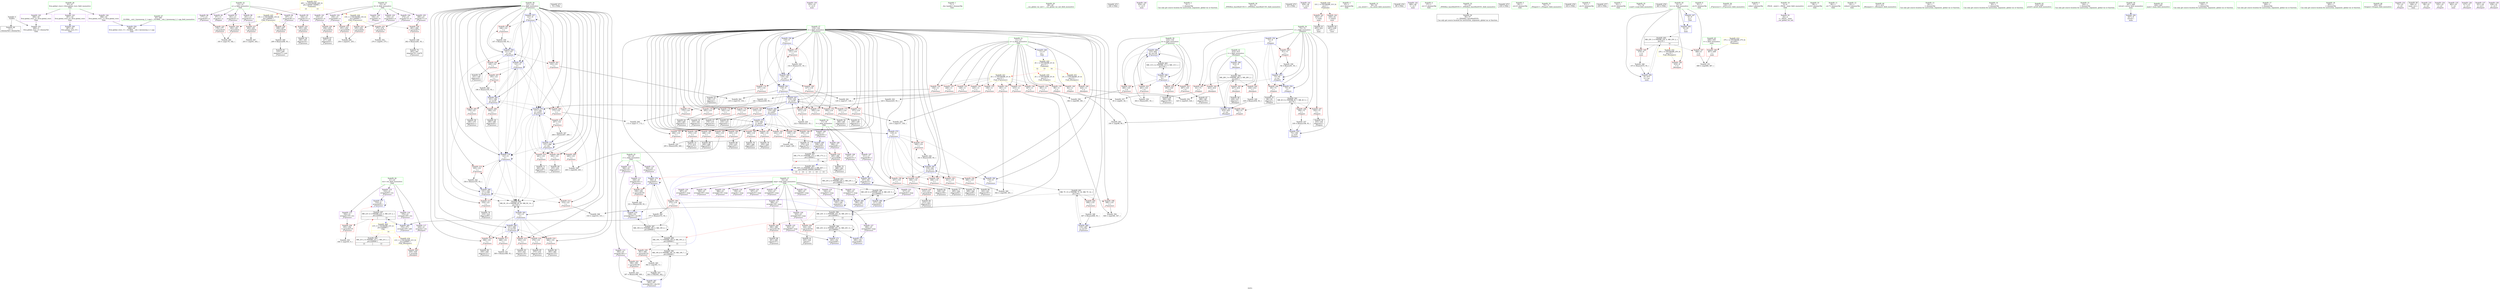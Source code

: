 digraph "SVFG" {
	label="SVFG";

	Node0x555a788dada0 [shape=record,color=grey,label="{NodeID: 0\nNullPtr}"];
	Node0x555a788dada0 -> Node0x555a788ec330[style=solid];
	Node0x555a788dada0 -> Node0x555a788f99d0[style=solid];
	Node0x555a78900a80 [shape=record,color=grey,label="{NodeID: 360\n183 = cmp(178, 182, )\n}"];
	Node0x555a788faf20 [shape=record,color=blue,label="{NodeID: 277\n310\<--9\narrayidx95\<--\n_Z7processv\n}"];
	Node0x555a788faf20 -> Node0x555a788faf20[style=dashed];
	Node0x555a788faf20 -> Node0x555a7891ca00[style=dashed];
	Node0x555a788eec30 [shape=record,color=red,label="{NodeID: 194\n308\<--119\n\<--i\n_Z7processv\n}"];
	Node0x555a788eec30 -> Node0x555a788edbf0[style=solid];
	Node0x555a788eb730 [shape=record,color=purple,label="{NodeID: 111\n329\<--19\narrayidx105\<--c\n_Z7processv\n}"];
	Node0x555a788eb730 -> Node0x555a788f8de0[style=solid];
	Node0x555a788eb730 -> Node0x555a788fb0c0[style=solid];
	Node0x555a788d9e30 [shape=record,color=green,label="{NodeID: 28\n43\<--47\nllvm.global_ctors\<--llvm.global_ctors_field_insensitive\nGlob }"];
	Node0x555a788d9e30 -> Node0x555a788f20f0[style=solid];
	Node0x555a788d9e30 -> Node0x555a788f21c0[style=solid];
	Node0x555a788d9e30 -> Node0x555a788f22c0[style=solid];
	Node0x555a78938240 [shape=record,color=black,label="{NodeID: 471\n76 = PHI()\n}"];
	Node0x555a788f02f0 [shape=record,color=red,label="{NodeID: 222\n393\<--123\n\<--k\n_Z7processv\n}"];
	Node0x555a788f02f0 -> Node0x555a788ee4e0[style=solid];
	Node0x555a788f1db0 [shape=record,color=purple,label="{NodeID: 139\n453\<--33\n\<--.str.4\nmain\n}"];
	Node0x555a788eca10 [shape=record,color=black,label="{NodeID: 56\n166\<--165\nidxprom14\<--\n_Z7processv\n}"];
	Node0x555a7891f4e0 [shape=record,color=yellow,style=double,label="{NodeID: 416\n40V_1 = ENCHI(MR_40V_0)\npts\{140000 160000 \}\nFun[main]|{<s0>13|<s1>13}}"];
	Node0x555a7891f4e0:s0 -> Node0x555a78910760[style=dashed,color=red];
	Node0x555a7891f4e0:s1 -> Node0x555a78910840[style=dashed,color=red];
	Node0x555a788fe200 [shape=record,color=grey,label="{NodeID: 333\n226 = Binary(225, 93, )\n}"];
	Node0x555a788fe200 -> Node0x555a788fa7d0[style=solid];
	Node0x555a788f98d0 [shape=record,color=blue,label="{NodeID: 250\n488\<--45\nllvm.global_ctors_1\<--_GLOBAL__sub_I_hyeonseop_2_1.cpp\nGlob }"];
	Node0x555a788f34d0 [shape=record,color=red,label="{NodeID: 167\n102\<--73\n\<--i\n_Z5inputv\n}"];
	Node0x555a788f34d0 -> Node0x555a788ec6d0[style=solid];
	Node0x555a788ee0d0 [shape=record,color=black,label="{NodeID: 84\n359\<--358\nidxprom121\<--\n_Z7processv\n}"];
	Node0x555a788c03b0 [shape=record,color=green,label="{NodeID: 1\n7\<--1\n__dso_handle\<--dummyObj\nGlob }"];
	Node0x555a78900c00 [shape=record,color=grey,label="{NodeID: 361\n129 = cmp(127, 128, )\n}"];
	Node0x555a788faff0 [shape=record,color=blue,label="{NodeID: 278\n121\<--9\nj\<--\n_Z7processv\n}"];
	Node0x555a788faff0 -> Node0x555a788efad0[style=dashed];
	Node0x555a788faff0 -> Node0x555a788efba0[style=dashed];
	Node0x555a788faff0 -> Node0x555a788efc70[style=dashed];
	Node0x555a788faff0 -> Node0x555a788faff0[style=dashed];
	Node0x555a788faff0 -> Node0x555a788fb190[style=dashed];
	Node0x555a788faff0 -> Node0x555a7891bb00[style=dashed];
	Node0x555a788eed00 [shape=record,color=red,label="{NodeID: 195\n321\<--119\n\<--i\n_Z7processv\n}"];
	Node0x555a788eed00 -> Node0x555a788edd90[style=solid];
	Node0x555a788eb800 [shape=record,color=purple,label="{NodeID: 112\n360\<--19\narrayidx122\<--c\n_Z7processv\n}"];
	Node0x555a788eb800 -> Node0x555a788f8f80[style=solid];
	Node0x555a788d9f30 [shape=record,color=green,label="{NodeID: 29\n48\<--49\n__cxx_global_var_init\<--__cxx_global_var_init_field_insensitive\n}"];
	Node0x555a78938340 [shape=record,color=black,label="{NodeID: 472\n106 = PHI()\n}"];
	Node0x555a788f03c0 [shape=record,color=red,label="{NodeID: 223\n401\<--123\n\<--k\n_Z7processv\n}"];
	Node0x555a788f03c0 -> Node0x555a788feb00[style=solid];
	Node0x555a788f1e80 [shape=record,color=purple,label="{NodeID: 140\n454\<--35\n\<--.str.5\nmain\n}"];
	Node0x555a788ecae0 [shape=record,color=black,label="{NodeID: 57\n176\<--175\nidxprom19\<--\n_Z7processv\n}"];
	Node0x555a788fe380 [shape=record,color=grey,label="{NodeID: 334\n222 = Binary(221, 93, )\n}"];
	Node0x555a788fe380 -> Node0x555a788fa700[style=solid];
	Node0x555a788f99d0 [shape=record,color=blue, style = dotted,label="{NodeID: 251\n489\<--3\nllvm.global_ctors_2\<--dummyVal\nGlob }"];
	Node0x555a788f35a0 [shape=record,color=red,label="{NodeID: 168\n108\<--73\n\<--i\n_Z5inputv\n}"];
	Node0x555a788f35a0 -> Node0x555a788fe800[style=solid];
	Node0x555a788ee1a0 [shape=record,color=black,label="{NodeID: 85\n375\<--374\nidxprom128\<--\n_Z7processv\n}"];
	Node0x555a788c0440 [shape=record,color=green,label="{NodeID: 2\n9\<--1\n\<--dummyObj\nCan only get source location for instruction, argument, global var or function.}"];
	Node0x555a78900d80 [shape=record,color=grey,label="{NodeID: 362\n135 = cmp(133, 134, )\n}"];
	Node0x555a788fb0c0 [shape=record,color=blue,label="{NodeID: 279\n329\<--331\narrayidx105\<--inc106\n_Z7processv\n}"];
	Node0x555a788fb0c0 -> Node0x555a788f5c30[style=dashed];
	Node0x555a788eedd0 [shape=record,color=red,label="{NodeID: 196\n327\<--119\n\<--i\n_Z7processv\n}"];
	Node0x555a788eedd0 -> Node0x555a788edf30[style=solid];
	Node0x555a788eb8d0 [shape=record,color=purple,label="{NodeID: 113\n395\<--19\narrayidx140\<--c\n_Z7processv\n}"];
	Node0x555a788eb8d0 -> Node0x555a788f9120[style=solid];
	Node0x555a788eb8d0 -> Node0x555a788fb740[style=solid];
	Node0x555a788da030 [shape=record,color=green,label="{NodeID: 30\n52\<--53\n_ZNSt8ios_base4InitC1Ev\<--_ZNSt8ios_base4InitC1Ev_field_insensitive\n}"];
	Node0x555a78938440 [shape=record,color=black,label="{NodeID: 473\n55 = PHI()\n}"];
	Node0x555a788f0490 [shape=record,color=red,label="{NodeID: 224\n165\<--164\n\<--arrayidx13\n_Z7processv\n}"];
	Node0x555a788f0490 -> Node0x555a788eca10[style=solid];
	Node0x555a788f1f50 [shape=record,color=purple,label="{NodeID: 141\n459\<--38\n\<--.str.6\nmain\n}"];
	Node0x555a788ecbb0 [shape=record,color=black,label="{NodeID: 58\n180\<--179\nidxprom21\<--\n_Z7processv\n}"];
	Node0x555a7891f730 [shape=record,color=yellow,style=double,label="{NodeID: 418\n31V_1 = ENCHI(MR_31V_0)\npts\{1 \}\nFun[main]}"];
	Node0x555a7891f730 -> Node0x555a788f2ff0[style=dashed];
	Node0x555a7891f730 -> Node0x555a788f30c0[style=dashed];
	Node0x555a788fe500 [shape=record,color=grey,label="{NodeID: 335\n295 = Binary(294, 269, )\n}"];
	Node0x555a788fe500 -> Node0x555a788facb0[style=solid];
	Node0x555a788f9ad0 [shape=record,color=blue,label="{NodeID: 252\n73\<--9\ni\<--\n_Z5inputv\n}"];
	Node0x555a788f9ad0 -> Node0x555a788f3190[style=dashed];
	Node0x555a788f9ad0 -> Node0x555a788f3260[style=dashed];
	Node0x555a788f9ad0 -> Node0x555a788f3330[style=dashed];
	Node0x555a788f9ad0 -> Node0x555a788f9ba0[style=dashed];
	Node0x555a788f9ad0 -> Node0x555a788f9c70[style=dashed];
	Node0x555a788f3670 [shape=record,color=red,label="{NodeID: 169\n127\<--119\n\<--i\n_Z7processv\n}"];
	Node0x555a788f3670 -> Node0x555a78900c00[style=solid];
	Node0x555a788ee270 [shape=record,color=black,label="{NodeID: 86\n385\<--384\nidxprom133\<--\n_Z7processv\n}"];
	Node0x555a788d3cb0 [shape=record,color=green,label="{NodeID: 3\n25\<--1\n.str\<--dummyObj\nGlob }"];
	Node0x555a78900f00 [shape=record,color=grey,label="{NodeID: 363\n100 = cmp(98, 99, )\n}"];
	Node0x555a788fb190 [shape=record,color=blue,label="{NodeID: 280\n121\<--336\nj\<--inc109\n_Z7processv\n}"];
	Node0x555a788fb190 -> Node0x555a788efad0[style=dashed];
	Node0x555a788fb190 -> Node0x555a788efba0[style=dashed];
	Node0x555a788fb190 -> Node0x555a788efc70[style=dashed];
	Node0x555a788fb190 -> Node0x555a788faff0[style=dashed];
	Node0x555a788fb190 -> Node0x555a788fb190[style=dashed];
	Node0x555a788fb190 -> Node0x555a7891bb00[style=dashed];
	Node0x555a788eeea0 [shape=record,color=red,label="{NodeID: 197\n340\<--119\n\<--i\n_Z7processv\n}"];
	Node0x555a788eeea0 -> Node0x555a788fec80[style=solid];
	Node0x555a788eb9a0 [shape=record,color=purple,label="{NodeID: 114\n310\<--21\narrayidx95\<--res\n_Z7processv\n}"];
	Node0x555a788eb9a0 -> Node0x555a788faf20[style=solid];
	Node0x555a788da130 [shape=record,color=green,label="{NodeID: 31\n58\<--59\n__cxa_atexit\<--__cxa_atexit_field_insensitive\n}"];
	Node0x555a78938540 [shape=record,color=black,label="{NodeID: 474\n89 = PHI()\n}"];
	Node0x555a788f0560 [shape=record,color=red,label="{NodeID: 225\n178\<--177\n\<--arrayidx20\n_Z7processv\n}"];
	Node0x555a788f0560 -> Node0x555a78900a80[style=solid];
	Node0x555a788f2020 [shape=record,color=purple,label="{NodeID: 142\n460\<--40\n\<--.str.7\nmain\n}"];
	Node0x555a788ecc80 [shape=record,color=black,label="{NodeID: 59\n186\<--185\nidxprom24\<--\n_Z7processv\n}"];
	Node0x555a788fe680 [shape=record,color=grey,label="{NodeID: 336\n92 = Binary(91, 93, )\n}"];
	Node0x555a788fe680 -> Node0x555a788f9ba0[style=solid];
	Node0x555a788f9ba0 [shape=record,color=blue,label="{NodeID: 253\n73\<--92\ni\<--inc\n_Z5inputv\n}"];
	Node0x555a788f9ba0 -> Node0x555a788f3190[style=dashed];
	Node0x555a788f9ba0 -> Node0x555a788f3260[style=dashed];
	Node0x555a788f9ba0 -> Node0x555a788f3330[style=dashed];
	Node0x555a788f9ba0 -> Node0x555a788f9ba0[style=dashed];
	Node0x555a788f9ba0 -> Node0x555a788f9c70[style=dashed];
	Node0x555a788f3740 [shape=record,color=red,label="{NodeID: 170\n137\<--119\n\<--i\n_Z7processv\n}"];
	Node0x555a788f3740 -> Node0x555a788ec7a0[style=solid];
	Node0x555a788ee340 [shape=record,color=black,label="{NodeID: 87\n388\<--387\nidxprom135\<--\n_Z7processv\n}"];
	Node0x555a788d3d40 [shape=record,color=green,label="{NodeID: 4\n27\<--1\n.str.1\<--dummyObj\nGlob }"];
	Node0x555a78901080 [shape=record,color=grey,label="{NodeID: 364\n173 = cmp(171, 172, )\n}"];
	Node0x555a788fb260 [shape=record,color=blue,label="{NodeID: 281\n119\<--341\ni\<--inc112\n_Z7processv\n}"];
	Node0x555a788fb260 -> Node0x555a788eea90[style=dashed];
	Node0x555a788fb260 -> Node0x555a788eeb60[style=dashed];
	Node0x555a788fb260 -> Node0x555a788eec30[style=dashed];
	Node0x555a788fb260 -> Node0x555a788eed00[style=dashed];
	Node0x555a788fb260 -> Node0x555a788eedd0[style=dashed];
	Node0x555a788fb260 -> Node0x555a788eeea0[style=dashed];
	Node0x555a788fb260 -> Node0x555a788fb260[style=dashed];
	Node0x555a788fb260 -> Node0x555a788fb330[style=dashed];
	Node0x555a788eef70 [shape=record,color=red,label="{NodeID: 198\n346\<--119\n\<--i\n_Z7processv\n}"];
	Node0x555a788eef70 -> Node0x555a78900480[style=solid];
	Node0x555a788f0ab0 [shape=record,color=purple,label="{NodeID: 115\n354\<--21\narrayidx119\<--res\n_Z7processv\n}"];
	Node0x555a788f0ab0 -> Node0x555a788f8eb0[style=solid];
	Node0x555a788da230 [shape=record,color=green,label="{NodeID: 32\n57\<--63\n_ZNSt8ios_base4InitD1Ev\<--_ZNSt8ios_base4InitD1Ev_field_insensitive\n}"];
	Node0x555a788da230 -> Node0x555a788ec500[style=solid];
	Node0x555a78938640 [shape=record,color=black,label="{NodeID: 475\n418 = PHI()\n}"];
	Node0x555a788f0630 [shape=record,color=red,label="{NodeID: 226\n182\<--181\n\<--arrayidx22\n_Z7processv\n}"];
	Node0x555a788f0630 -> Node0x555a78900a80[style=solid];
	Node0x555a788f20f0 [shape=record,color=purple,label="{NodeID: 143\n487\<--43\nllvm.global_ctors_0\<--llvm.global_ctors\nGlob }"];
	Node0x555a788f20f0 -> Node0x555a788f97d0[style=solid];
	Node0x555a788ecd50 [shape=record,color=black,label="{NodeID: 60\n189\<--188\nidxprom26\<--\n_Z7processv\n}"];
	Node0x555a7891f8f0 [shape=record,color=yellow,style=double,label="{NodeID: 420\n2V_1 = ENCHI(MR_2V_0)\npts\{12 \}\nFun[main]|{<s0>12|<s1>13|<s2>14}}"];
	Node0x555a7891f8f0:s0 -> Node0x555a78920e70[style=dashed,color=red];
	Node0x555a7891f8f0:s1 -> Node0x555a7891f9d0[style=dashed,color=red];
	Node0x555a7891f8f0:s2 -> Node0x555a78910ca0[style=dashed,color=red];
	Node0x555a788fe800 [shape=record,color=grey,label="{NodeID: 337\n109 = Binary(108, 93, )\n}"];
	Node0x555a788fe800 -> Node0x555a788f9d40[style=solid];
	Node0x555a788f9c70 [shape=record,color=blue,label="{NodeID: 254\n73\<--9\ni\<--\n_Z5inputv\n}"];
	Node0x555a788f9c70 -> Node0x555a789183a0[style=dashed];
	Node0x555a788f3810 [shape=record,color=red,label="{NodeID: 171\n151\<--119\n\<--i\n_Z7processv\n}"];
	Node0x555a788f3810 -> Node0x555a788fdc00[style=solid];
	Node0x555a788ee410 [shape=record,color=black,label="{NodeID: 88\n391\<--390\ntobool137\<--\n_Z7processv\n}"];
	Node0x555a788d3dd0 [shape=record,color=green,label="{NodeID: 5\n29\<--1\n.str.2\<--dummyObj\nGlob }"];
	Node0x555a78901200 [shape=record,color=grey,label="{NodeID: 365\n362 = cmp(361, 9, )\n}"];
	Node0x555a78901200 -> Node0x555a78501de0[style=solid];
	Node0x555a788fb330 [shape=record,color=blue,label="{NodeID: 282\n119\<--9\ni\<--\n_Z7processv\n}"];
	Node0x555a788fb330 -> Node0x555a7891b600[style=dashed];
	Node0x555a788ef040 [shape=record,color=red,label="{NodeID: 199\n372\<--119\n\<--i\n_Z7processv\n}"];
	Node0x555a788ef040 -> Node0x555a788ff400[style=solid];
	Node0x555a788f0b40 [shape=record,color=purple,label="{NodeID: 116\n376\<--21\narrayidx129\<--res\n_Z7processv\n}"];
	Node0x555a788f0b40 -> Node0x555a788fb5a0[style=solid];
	Node0x555a788da330 [shape=record,color=green,label="{NodeID: 33\n70\<--71\n_Z5inputv\<--_Z5inputv_field_insensitive\n}"];
	Node0x555a78938740 [shape=record,color=black,label="{NodeID: 476\n432 = PHI()\n}"];
	Node0x555a789183a0 [shape=record,color=black,label="{NodeID: 393\nMR_4V_6 = PHI(MR_4V_7, MR_4V_5, )\npts\{74 \}\n}"];
	Node0x555a789183a0 -> Node0x555a788f3400[style=dashed];
	Node0x555a789183a0 -> Node0x555a788f34d0[style=dashed];
	Node0x555a789183a0 -> Node0x555a788f35a0[style=dashed];
	Node0x555a789183a0 -> Node0x555a788f9d40[style=dashed];
	Node0x555a788f0700 [shape=record,color=red,label="{NodeID: 227\n202\<--201\n\<--arrayidx32\n_Z7processv\n}"];
	Node0x555a788f0700 -> Node0x555a78901500[style=solid];
	Node0x555a788f21c0 [shape=record,color=purple,label="{NodeID: 144\n488\<--43\nllvm.global_ctors_1\<--llvm.global_ctors\nGlob }"];
	Node0x555a788f21c0 -> Node0x555a788f98d0[style=solid];
	Node0x555a788ece20 [shape=record,color=black,label="{NodeID: 61\n200\<--199\nidxprom31\<--\n_Z7processv\n}"];
	Node0x555a7891f9d0 [shape=record,color=yellow,style=double,label="{NodeID: 421\n2V_1 = ENCHI(MR_2V_0)\npts\{12 \}\nFun[_Z7processv]}"];
	Node0x555a7891f9d0 -> Node0x555a788f27d0[style=dashed];
	Node0x555a7891f9d0 -> Node0x555a788f28a0[style=dashed];
	Node0x555a7891f9d0 -> Node0x555a788f2970[style=dashed];
	Node0x555a7891f9d0 -> Node0x555a788f2a40[style=dashed];
	Node0x555a7891f9d0 -> Node0x555a788f2b10[style=dashed];
	Node0x555a7891f9d0 -> Node0x555a788f2be0[style=dashed];
	Node0x555a7891f9d0 -> Node0x555a788f2cb0[style=dashed];
	Node0x555a7891f9d0 -> Node0x555a788f2d80[style=dashed];
	Node0x555a7891f9d0 -> Node0x555a788f2e50[style=dashed];
	Node0x555a788fe980 [shape=record,color=grey,label="{NodeID: 338\n282 = Binary(281, 93, )\n}"];
	Node0x555a788fe980 -> Node0x555a788ed8b0[style=solid];
	Node0x555a788f9d40 [shape=record,color=blue,label="{NodeID: 255\n73\<--109\ni\<--inc9\n_Z5inputv\n}"];
	Node0x555a788f9d40 -> Node0x555a789183a0[style=dashed];
	Node0x555a788f38e0 [shape=record,color=red,label="{NodeID: 172\n157\<--119\n\<--i\n_Z7processv\n}"];
	Node0x555a788f38e0 -> Node0x555a78900300[style=solid];
	Node0x555a788ee4e0 [shape=record,color=black,label="{NodeID: 89\n394\<--393\nidxprom139\<--\n_Z7processv\n}"];
	Node0x555a788d3e60 [shape=record,color=green,label="{NodeID: 6\n31\<--1\n.str.3\<--dummyObj\nGlob }"];
	Node0x555a78901380 [shape=record,color=grey,label="{NodeID: 366\n256 = cmp(251, 255, )\n}"];
	Node0x555a788fb400 [shape=record,color=blue,label="{NodeID: 283\n121\<--9\nj\<--\n_Z7processv\n}"];
	Node0x555a788fb400 -> Node0x555a788efd40[style=dashed];
	Node0x555a788fb400 -> Node0x555a788efe10[style=dashed];
	Node0x555a788fb400 -> Node0x555a788efee0[style=dashed];
	Node0x555a788fb400 -> Node0x555a788effb0[style=dashed];
	Node0x555a788fb400 -> Node0x555a788f0080[style=dashed];
	Node0x555a788fb400 -> Node0x555a788fb4d0[style=dashed];
	Node0x555a788fb400 -> Node0x555a7891bb00[style=dashed];
	Node0x555a788ef110 [shape=record,color=red,label="{NodeID: 200\n406\<--119\n\<--i\n_Z7processv\n}"];
	Node0x555a788ef110 -> Node0x555a788ff880[style=solid];
	Node0x555a788f0bd0 [shape=record,color=purple,label="{NodeID: 117\n429\<--21\narrayidx\<--res\n_Z6outputv\n}"];
	Node0x555a788f0bd0 -> Node0x555a788f9460[style=solid];
	Node0x555a788ea7c0 [shape=record,color=green,label="{NodeID: 34\n73\<--74\ni\<--i_field_insensitive\n_Z5inputv\n}"];
	Node0x555a788ea7c0 -> Node0x555a788f3190[style=solid];
	Node0x555a788ea7c0 -> Node0x555a788f3260[style=solid];
	Node0x555a788ea7c0 -> Node0x555a788f3330[style=solid];
	Node0x555a788ea7c0 -> Node0x555a788f3400[style=solid];
	Node0x555a788ea7c0 -> Node0x555a788f34d0[style=solid];
	Node0x555a788ea7c0 -> Node0x555a788f35a0[style=solid];
	Node0x555a788ea7c0 -> Node0x555a788f9ad0[style=solid];
	Node0x555a788ea7c0 -> Node0x555a788f9ba0[style=solid];
	Node0x555a788ea7c0 -> Node0x555a788f9c70[style=solid];
	Node0x555a788ea7c0 -> Node0x555a788f9d40[style=solid];
	Node0x555a78938840 [shape=record,color=black,label="{NodeID: 477\n439 = PHI()\n}"];
	Node0x555a789188a0 [shape=record,color=black,label="{NodeID: 394\nMR_28V_3 = PHI(MR_28V_4, MR_28V_2, )\npts\{415 \}\n}"];
	Node0x555a789188a0 -> Node0x555a788f91f0[style=dashed];
	Node0x555a789188a0 -> Node0x555a788f92c0[style=dashed];
	Node0x555a789188a0 -> Node0x555a788f9390[style=dashed];
	Node0x555a789188a0 -> Node0x555a788fba80[style=dashed];
	Node0x555a788f07d0 [shape=record,color=red,label="{NodeID: 228\n208\<--207\n\<--arrayidx36\n_Z7processv\n}"];
	Node0x555a788f07d0 -> Node0x555a788ffa00[style=solid];
	Node0x555a788f22c0 [shape=record,color=purple,label="{NodeID: 145\n489\<--43\nllvm.global_ctors_2\<--llvm.global_ctors\nGlob }"];
	Node0x555a788f22c0 -> Node0x555a788f99d0[style=solid];
	Node0x555a788ecef0 [shape=record,color=black,label="{NodeID: 62\n206\<--205\nidxprom35\<--\n_Z7processv\n}"];
	Node0x555a788feb00 [shape=record,color=grey,label="{NodeID: 339\n402 = Binary(401, 93, )\n}"];
	Node0x555a788feb00 -> Node0x555a788fb810[style=solid];
	Node0x555a788f9e10 [shape=record,color=blue,label="{NodeID: 256\n119\<--9\ni\<--\n_Z7processv\n}"];
	Node0x555a788f9e10 -> Node0x555a788f3670[style=dashed];
	Node0x555a788f9e10 -> Node0x555a788f3740[style=dashed];
	Node0x555a788f9e10 -> Node0x555a788f3810[style=dashed];
	Node0x555a788f9e10 -> Node0x555a788fa150[style=dashed];
	Node0x555a788f9e10 -> Node0x555a788fa220[style=dashed];
	Node0x555a788f39b0 [shape=record,color=red,label="{NodeID: 173\n161\<--119\n\<--i\n_Z7processv\n}"];
	Node0x555a788f39b0 -> Node0x555a788fa2f0[style=solid];
	Node0x555a788ee5b0 [shape=record,color=black,label="{NodeID: 90\n428\<--427\nidxprom\<--\n_Z6outputv\n}"];
	Node0x555a788d3ef0 [shape=record,color=green,label="{NodeID: 7\n33\<--1\n.str.4\<--dummyObj\nGlob }"];
	Node0x555a78901500 [shape=record,color=grey,label="{NodeID: 367\n203 = cmp(93, 202, )\n}"];
	Node0x555a788fb4d0 [shape=record,color=blue,label="{NodeID: 284\n121\<--369\nj\<--inc126\n_Z7processv\n}"];
	Node0x555a788fb4d0 -> Node0x555a788efd40[style=dashed];
	Node0x555a788fb4d0 -> Node0x555a788efe10[style=dashed];
	Node0x555a788fb4d0 -> Node0x555a788efee0[style=dashed];
	Node0x555a788fb4d0 -> Node0x555a788effb0[style=dashed];
	Node0x555a788fb4d0 -> Node0x555a788f0080[style=dashed];
	Node0x555a788fb4d0 -> Node0x555a788fb4d0[style=dashed];
	Node0x555a788fb4d0 -> Node0x555a7891bb00[style=dashed];
	Node0x555a788ef1e0 [shape=record,color=red,label="{NodeID: 201\n133\<--121\n\<--j\n_Z7processv\n}"];
	Node0x555a788ef1e0 -> Node0x555a78900d80[style=solid];
	Node0x555a788f0ca0 [shape=record,color=purple,label="{NodeID: 118\n139\<--23\narrayidx\<--map\n_Z7processv\n}"];
	Node0x555a788ea850 [shape=record,color=green,label="{NodeID: 35\n77\<--78\nscanf\<--scanf_field_insensitive\n}"];
	Node0x555a78938940 [shape=record,color=black,label="{NodeID: 478\n463 = PHI()\n}"];
	Node0x555a788f08a0 [shape=record,color=red,label="{NodeID: 229\n212\<--211\n\<--arrayidx38\n_Z7processv\n}"];
	Node0x555a788f08a0 -> Node0x555a788ed090[style=solid];
	Node0x555a788f23c0 [shape=record,color=red,label="{NodeID: 146\n416\<--8\n\<--tc\n_Z6outputv\n}"];
	Node0x555a788ecfc0 [shape=record,color=black,label="{NodeID: 63\n210\<--209\nidxprom37\<--sub\n_Z7processv\n}"];
	Node0x555a788fec80 [shape=record,color=grey,label="{NodeID: 340\n341 = Binary(340, 93, )\n}"];
	Node0x555a788fec80 -> Node0x555a788fb260[style=solid];
	Node0x555a788f9ee0 [shape=record,color=blue,label="{NodeID: 257\n121\<--9\nj\<--\n_Z7processv\n}"];
	Node0x555a788f9ee0 -> Node0x555a788ef1e0[style=dashed];
	Node0x555a788f9ee0 -> Node0x555a788ef2b0[style=dashed];
	Node0x555a788f9ee0 -> Node0x555a788ef380[style=dashed];
	Node0x555a788f9ee0 -> Node0x555a788f9ee0[style=dashed];
	Node0x555a788f9ee0 -> Node0x555a788fa080[style=dashed];
	Node0x555a788f9ee0 -> Node0x555a788fa3c0[style=dashed];
	Node0x555a788f9ee0 -> Node0x555a788fa970[style=dashed];
	Node0x555a788f9ee0 -> Node0x555a788faff0[style=dashed];
	Node0x555a788f9ee0 -> Node0x555a7891bb00[style=dashed];
	Node0x555a788f3a80 [shape=record,color=red,label="{NodeID: 174\n162\<--119\n\<--i\n_Z7processv\n}"];
	Node0x555a788f3a80 -> Node0x555a788ec940[style=solid];
	Node0x555a788ee680 [shape=record,color=black,label="{NodeID: 91\n455\<--452\ncall\<--\nmain\n}"];
	Node0x555a788d8c80 [shape=record,color=green,label="{NodeID: 8\n35\<--1\n.str.5\<--dummyObj\nGlob }"];
	Node0x555a78901680 [shape=record,color=grey,label="{NodeID: 368\n316 = cmp(314, 315, )\n}"];
	Node0x555a788fb5a0 [shape=record,color=blue,label="{NodeID: 285\n376\<--373\narrayidx129\<--add\n_Z7processv\n}"];
	Node0x555a788fb5a0 -> Node0x555a7891ca00[style=dashed];
	Node0x555a788ef2b0 [shape=record,color=red,label="{NodeID: 202\n140\<--121\n\<--j\n_Z7processv\n}"];
	Node0x555a788ef2b0 -> Node0x555a788ec870[style=solid];
	Node0x555a788f0d70 [shape=record,color=purple,label="{NodeID: 119\n142\<--23\narrayidx5\<--map\n_Z7processv\n}"];
	Node0x555a788f0d70 -> Node0x555a788f9fb0[style=solid];
	Node0x555a788ea8e0 [shape=record,color=green,label="{NodeID: 36\n116\<--117\n_Z7processv\<--_Z7processv_field_insensitive\n}"];
	Node0x555a788f0970 [shape=record,color=red,label="{NodeID: 230\n236\<--235\n\<--arrayidx52\n_Z7processv\n}"];
	Node0x555a788f0970 -> Node0x555a788ed300[style=solid];
	Node0x555a788f2490 [shape=record,color=red,label="{NodeID: 147\n466\<--8\n\<--tc\nmain\n}"];
	Node0x555a788f2490 -> Node0x555a788ffd00[style=solid];
	Node0x555a788ed090 [shape=record,color=black,label="{NodeID: 64\n213\<--212\nidxprom39\<--\n_Z7processv\n}"];
	Node0x555a788fee00 [shape=record,color=grey,label="{NodeID: 341\n369 = Binary(368, 93, )\n}"];
	Node0x555a788fee00 -> Node0x555a788fb4d0[style=solid];
	Node0x555a788f9fb0 [shape=record,color=blue,label="{NodeID: 258\n142\<--144\narrayidx5\<--\n_Z7processv\n}"];
	Node0x555a788f9fb0 -> Node0x555a788f9fb0[style=dashed];
	Node0x555a788f9fb0 -> Node0x555a7891e300[style=dashed];
	Node0x555a788f3b50 [shape=record,color=red,label="{NodeID: 175\n172\<--119\n\<--i\n_Z7processv\n}"];
	Node0x555a788f3b50 -> Node0x555a78901080[style=solid];
	Node0x555a788ee750 [shape=record,color=black,label="{NodeID: 92\n461\<--458\ncall1\<--\nmain\n}"];
	Node0x555a788d8d10 [shape=record,color=green,label="{NodeID: 9\n37\<--1\nstdin\<--dummyObj\nGlob }"];
	Node0x555a78901800 [shape=record,color=grey,label="{NodeID: 369\n302 = cmp(300, 301, )\n}"];
	Node0x555a788fb670 [shape=record,color=blue,label="{NodeID: 286\n123\<--9\nk\<--\n_Z7processv\n}"];
	Node0x555a788fb670 -> Node0x555a788f0150[style=dashed];
	Node0x555a788fb670 -> Node0x555a788f0220[style=dashed];
	Node0x555a788fb670 -> Node0x555a788f02f0[style=dashed];
	Node0x555a788fb670 -> Node0x555a788f03c0[style=dashed];
	Node0x555a788fb670 -> Node0x555a788fb810[style=dashed];
	Node0x555a788fb670 -> Node0x555a7891c000[style=dashed];
	Node0x555a788ef380 [shape=record,color=red,label="{NodeID: 203\n146\<--121\n\<--j\n_Z7processv\n}"];
	Node0x555a788ef380 -> Node0x555a788fdd80[style=solid];
	Node0x555a788f0e40 [shape=record,color=purple,label="{NodeID: 120\n187\<--23\narrayidx25\<--map\n_Z7processv\n}"];
	Node0x555a788ea970 [shape=record,color=green,label="{NodeID: 37\n119\<--120\ni\<--i_field_insensitive\n_Z7processv\n}"];
	Node0x555a788ea970 -> Node0x555a788f3670[style=solid];
	Node0x555a788ea970 -> Node0x555a788f3740[style=solid];
	Node0x555a788ea970 -> Node0x555a788f3810[style=solid];
	Node0x555a788ea970 -> Node0x555a788f38e0[style=solid];
	Node0x555a788ea970 -> Node0x555a788f39b0[style=solid];
	Node0x555a788ea970 -> Node0x555a788f3a80[style=solid];
	Node0x555a788ea970 -> Node0x555a788f3b50[style=solid];
	Node0x555a788ea970 -> Node0x555a788f3c20[style=solid];
	Node0x555a788ea970 -> Node0x555a788f3cf0[style=solid];
	Node0x555a788ea970 -> Node0x555a788f3dc0[style=solid];
	Node0x555a788ea970 -> Node0x555a788f3e90[style=solid];
	Node0x555a788ea970 -> Node0x555a788f3f60[style=solid];
	Node0x555a788ea970 -> Node0x555a788f4030[style=solid];
	Node0x555a788ea970 -> Node0x555a788f4100[style=solid];
	Node0x555a788ea970 -> Node0x555a788f41d0[style=solid];
	Node0x555a788ea970 -> Node0x555a788f42a0[style=solid];
	Node0x555a788ea970 -> Node0x555a788f4370[style=solid];
	Node0x555a788ea970 -> Node0x555a788f4440[style=solid];
	Node0x555a788ea970 -> Node0x555a788f4510[style=solid];
	Node0x555a788ea970 -> Node0x555a788f45e0[style=solid];
	Node0x555a788ea970 -> Node0x555a788f46b0[style=solid];
	Node0x555a788ea970 -> Node0x555a788f4780[style=solid];
	Node0x555a788ea970 -> Node0x555a788f4850[style=solid];
	Node0x555a788ea970 -> Node0x555a788eea90[style=solid];
	Node0x555a788ea970 -> Node0x555a788eeb60[style=solid];
	Node0x555a788ea970 -> Node0x555a788eec30[style=solid];
	Node0x555a788ea970 -> Node0x555a788eed00[style=solid];
	Node0x555a788ea970 -> Node0x555a788eedd0[style=solid];
	Node0x555a788ea970 -> Node0x555a788eeea0[style=solid];
	Node0x555a788ea970 -> Node0x555a788eef70[style=solid];
	Node0x555a788ea970 -> Node0x555a788ef040[style=solid];
	Node0x555a788ea970 -> Node0x555a788ef110[style=solid];
	Node0x555a788ea970 -> Node0x555a788f9e10[style=solid];
	Node0x555a788ea970 -> Node0x555a788fa150[style=solid];
	Node0x555a788ea970 -> Node0x555a788fa220[style=solid];
	Node0x555a788ea970 -> Node0x555a788fa700[style=solid];
	Node0x555a788ea970 -> Node0x555a788fa7d0[style=solid];
	Node0x555a788ea970 -> Node0x555a788facb0[style=solid];
	Node0x555a788ea970 -> Node0x555a788fad80[style=solid];
	Node0x555a788ea970 -> Node0x555a788fb260[style=solid];
	Node0x555a788ea970 -> Node0x555a788fb330[style=solid];
	Node0x555a788ea970 -> Node0x555a788fb8e0[style=solid];
	Node0x555a789197a0 [shape=record,color=black,label="{NodeID: 397\nMR_17V_4 = PHI(MR_17V_5, MR_17V_2, )\npts\{180000 \}\n|{|<s1>13}}"];
	Node0x555a789197a0 -> Node0x555a788fa8a0[style=dashed];
	Node0x555a789197a0:s1 -> Node0x555a7891aba0[style=dashed,color=blue];
	Node0x555a788f8940 [shape=record,color=red,label="{NodeID: 231\n251\<--250\n\<--arrayidx60\n_Z7processv\n}"];
	Node0x555a788f8940 -> Node0x555a78901380[style=solid];
	Node0x555a788f2560 [shape=record,color=red,label="{NodeID: 148\n474\<--8\n\<--tc\nmain\n}"];
	Node0x555a788f2560 -> Node0x555a788ff580[style=solid];
	Node0x555a788ed160 [shape=record,color=black,label="{NodeID: 65\n216\<--215\nidxprom41\<--\n_Z7processv\n}"];
	Node0x555a78910760 [shape=record,color=yellow,style=double,label="{NodeID: 425\n13V_1 = ENCHI(MR_13V_0)\npts\{140000 \}\nFun[_Z7processv]}"];
	Node0x555a78910760 -> Node0x555a788f0490[style=dashed];
	Node0x555a78910760 -> Node0x555a788f0560[style=dashed];
	Node0x555a78910760 -> Node0x555a788f0630[style=dashed];
	Node0x555a78910760 -> Node0x555a788f0700[style=dashed];
	Node0x555a78910760 -> Node0x555a788f07d0[style=dashed];
	Node0x555a788fef80 [shape=record,color=grey,label="{NodeID: 342\n336 = Binary(335, 93, )\n}"];
	Node0x555a788fef80 -> Node0x555a788fb190[style=solid];
	Node0x555a788fa080 [shape=record,color=blue,label="{NodeID: 259\n121\<--147\nj\<--inc\n_Z7processv\n}"];
	Node0x555a788fa080 -> Node0x555a788ef1e0[style=dashed];
	Node0x555a788fa080 -> Node0x555a788ef2b0[style=dashed];
	Node0x555a788fa080 -> Node0x555a788ef380[style=dashed];
	Node0x555a788fa080 -> Node0x555a788f9ee0[style=dashed];
	Node0x555a788fa080 -> Node0x555a788fa080[style=dashed];
	Node0x555a788fa080 -> Node0x555a788fa3c0[style=dashed];
	Node0x555a788fa080 -> Node0x555a788fa970[style=dashed];
	Node0x555a788fa080 -> Node0x555a788faff0[style=dashed];
	Node0x555a788fa080 -> Node0x555a7891bb00[style=dashed];
	Node0x555a788f3c20 [shape=record,color=red,label="{NodeID: 176\n175\<--119\n\<--i\n_Z7processv\n}"];
	Node0x555a788f3c20 -> Node0x555a788ecae0[style=solid];
	Node0x555a788ee820 [shape=record,color=purple,label="{NodeID: 93\n54\<--4\n\<--_ZStL8__ioinit\n__cxx_global_var_init\n}"];
	Node0x555a788d8da0 [shape=record,color=green,label="{NodeID: 10\n38\<--1\n.str.6\<--dummyObj\nGlob }"];
	Node0x555a788fb740 [shape=record,color=blue,label="{NodeID: 287\n395\<--397\narrayidx140\<--dec141\n_Z7processv\n}"];
	Node0x555a788fb740 -> Node0x555a78912ca0[style=dashed];
	Node0x555a788ef450 [shape=record,color=red,label="{NodeID: 204\n171\<--121\n\<--j\n_Z7processv\n}"];
	Node0x555a788ef450 -> Node0x555a78901080[style=solid];
	Node0x555a788f0f10 [shape=record,color=purple,label="{NodeID: 121\n190\<--23\narrayidx27\<--map\n_Z7processv\n}"];
	Node0x555a788f0f10 -> Node0x555a788fa490[style=solid];
	Node0x555a788eaa00 [shape=record,color=green,label="{NodeID: 38\n121\<--122\nj\<--j_field_insensitive\n_Z7processv\n}"];
	Node0x555a788eaa00 -> Node0x555a788ef1e0[style=solid];
	Node0x555a788eaa00 -> Node0x555a788ef2b0[style=solid];
	Node0x555a788eaa00 -> Node0x555a788ef380[style=solid];
	Node0x555a788eaa00 -> Node0x555a788ef450[style=solid];
	Node0x555a788eaa00 -> Node0x555a788ef520[style=solid];
	Node0x555a788eaa00 -> Node0x555a788ef5f0[style=solid];
	Node0x555a788eaa00 -> Node0x555a788ef6c0[style=solid];
	Node0x555a788eaa00 -> Node0x555a788ef790[style=solid];
	Node0x555a788eaa00 -> Node0x555a788ef860[style=solid];
	Node0x555a788eaa00 -> Node0x555a788ef930[style=solid];
	Node0x555a788eaa00 -> Node0x555a788efa00[style=solid];
	Node0x555a788eaa00 -> Node0x555a788efad0[style=solid];
	Node0x555a788eaa00 -> Node0x555a788efba0[style=solid];
	Node0x555a788eaa00 -> Node0x555a788efc70[style=solid];
	Node0x555a788eaa00 -> Node0x555a788efd40[style=solid];
	Node0x555a788eaa00 -> Node0x555a788efe10[style=solid];
	Node0x555a788eaa00 -> Node0x555a788efee0[style=solid];
	Node0x555a788eaa00 -> Node0x555a788effb0[style=solid];
	Node0x555a788eaa00 -> Node0x555a788f0080[style=solid];
	Node0x555a788eaa00 -> Node0x555a788f9ee0[style=solid];
	Node0x555a788eaa00 -> Node0x555a788fa080[style=solid];
	Node0x555a788eaa00 -> Node0x555a788fa3c0[style=solid];
	Node0x555a788eaa00 -> Node0x555a788fa560[style=solid];
	Node0x555a788eaa00 -> Node0x555a788fa970[style=solid];
	Node0x555a788eaa00 -> Node0x555a788fab10[style=solid];
	Node0x555a788eaa00 -> Node0x555a788faff0[style=solid];
	Node0x555a788eaa00 -> Node0x555a788fb190[style=solid];
	Node0x555a788eaa00 -> Node0x555a788fb400[style=solid];
	Node0x555a788eaa00 -> Node0x555a788fb4d0[style=solid];
	Node0x555a78919ca0 [shape=record,color=black,label="{NodeID: 398\nMR_23V_11 = PHI(MR_23V_16, MR_23V_5, )\npts\{240000 \}\n|{|<s3>13}}"];
	Node0x555a78919ca0 -> Node0x555a788f8d10[style=dashed];
	Node0x555a78919ca0 -> Node0x555a788f9050[style=dashed];
	Node0x555a78919ca0 -> Node0x555a788f5730[style=dashed];
	Node0x555a78919ca0:s3 -> Node0x555a7891aba0[style=dashed,color=blue];
	Node0x555a788f89d0 [shape=record,color=red,label="{NodeID: 232\n255\<--254\n\<--arrayidx62\n_Z7processv\n}"];
	Node0x555a788f89d0 -> Node0x555a78901380[style=solid];
	Node0x555a788f2630 [shape=record,color=red,label="{NodeID: 149\n82\<--11\n\<--n\n_Z5inputv\n}"];
	Node0x555a788f2630 -> Node0x555a78900600[style=solid];
	Node0x555a788ed230 [shape=record,color=black,label="{NodeID: 66\n234\<--233\nidxprom51\<--\n_Z7processv\n}"];
	Node0x555a78910840 [shape=record,color=yellow,style=double,label="{NodeID: 426\n15V_1 = ENCHI(MR_15V_0)\npts\{160000 \}\nFun[_Z7processv]}"];
	Node0x555a78910840 -> Node0x555a788f0970[style=dashed];
	Node0x555a78910840 -> Node0x555a788f8940[style=dashed];
	Node0x555a78910840 -> Node0x555a788f89d0[style=dashed];
	Node0x555a78910840 -> Node0x555a788f8aa0[style=dashed];
	Node0x555a78910840 -> Node0x555a788f8b70[style=dashed];
	Node0x555a788ff100 [shape=record,color=grey,label="{NodeID: 343\n331 = Binary(330, 93, )\n}"];
	Node0x555a788ff100 -> Node0x555a788fb0c0[style=solid];
	Node0x555a788fa150 [shape=record,color=blue,label="{NodeID: 260\n119\<--152\ni\<--inc7\n_Z7processv\n}"];
	Node0x555a788fa150 -> Node0x555a788f3670[style=dashed];
	Node0x555a788fa150 -> Node0x555a788f3740[style=dashed];
	Node0x555a788fa150 -> Node0x555a788f3810[style=dashed];
	Node0x555a788fa150 -> Node0x555a788fa150[style=dashed];
	Node0x555a788fa150 -> Node0x555a788fa220[style=dashed];
	Node0x555a788f3cf0 [shape=record,color=red,label="{NodeID: 177\n185\<--119\n\<--i\n_Z7processv\n}"];
	Node0x555a788f3cf0 -> Node0x555a788ecc80[style=solid];
	Node0x555a788ee8f0 [shape=record,color=purple,label="{NodeID: 94\n87\<--13\narrayidx\<--a\n_Z5inputv\n}"];
	Node0x555a788d8e30 [shape=record,color=green,label="{NodeID: 11\n40\<--1\n.str.7\<--dummyObj\nGlob }"];
	Node0x555a788fb810 [shape=record,color=blue,label="{NodeID: 288\n123\<--402\nk\<--inc144\n_Z7processv\n}"];
	Node0x555a788fb810 -> Node0x555a788f0150[style=dashed];
	Node0x555a788fb810 -> Node0x555a788f0220[style=dashed];
	Node0x555a788fb810 -> Node0x555a788f02f0[style=dashed];
	Node0x555a788fb810 -> Node0x555a788f03c0[style=dashed];
	Node0x555a788fb810 -> Node0x555a788fb810[style=dashed];
	Node0x555a788fb810 -> Node0x555a7891c000[style=dashed];
	Node0x555a788ef520 [shape=record,color=red,label="{NodeID: 205\n179\<--121\n\<--j\n_Z7processv\n}"];
	Node0x555a788ef520 -> Node0x555a788ecbb0[style=solid];
	Node0x555a788f0fe0 [shape=record,color=purple,label="{NodeID: 122\n214\<--23\narrayidx40\<--map\n_Z7processv\n}"];
	Node0x555a788eaad0 [shape=record,color=green,label="{NodeID: 39\n123\<--124\nk\<--k_field_insensitive\n_Z7processv\n}"];
	Node0x555a788eaad0 -> Node0x555a788f0150[style=solid];
	Node0x555a788eaad0 -> Node0x555a788f0220[style=solid];
	Node0x555a788eaad0 -> Node0x555a788f02f0[style=solid];
	Node0x555a788eaad0 -> Node0x555a788f03c0[style=solid];
	Node0x555a788eaad0 -> Node0x555a788fb670[style=solid];
	Node0x555a788eaad0 -> Node0x555a788fb810[style=solid];
	Node0x555a788f8aa0 [shape=record,color=red,label="{NodeID: 233\n275\<--274\n\<--arrayidx73\n_Z7processv\n}"];
	Node0x555a788f8aa0 -> Node0x555a788ffe80[style=solid];
	Node0x555a788f2700 [shape=record,color=red,label="{NodeID: 150\n99\<--11\n\<--n\n_Z5inputv\n}"];
	Node0x555a788f2700 -> Node0x555a78900f00[style=solid];
	Node0x555a788ed300 [shape=record,color=black,label="{NodeID: 67\n237\<--236\nidxprom53\<--\n_Z7processv\n}"];
	Node0x555a788ff280 [shape=record,color=grey,label="{NodeID: 344\n196 = Binary(195, 93, )\n}"];
	Node0x555a788ff280 -> Node0x555a788fa560[style=solid];
	Node0x555a788fa220 [shape=record,color=blue,label="{NodeID: 261\n119\<--9\ni\<--\n_Z7processv\n}"];
	Node0x555a788fa220 -> Node0x555a788f38e0[style=dashed];
	Node0x555a788fa220 -> Node0x555a788f39b0[style=dashed];
	Node0x555a788fa220 -> Node0x555a788f3a80[style=dashed];
	Node0x555a788fa220 -> Node0x555a788f3b50[style=dashed];
	Node0x555a788fa220 -> Node0x555a788f3c20[style=dashed];
	Node0x555a788fa220 -> Node0x555a788f3cf0[style=dashed];
	Node0x555a788fa220 -> Node0x555a788f3dc0[style=dashed];
	Node0x555a788fa220 -> Node0x555a788f3e90[style=dashed];
	Node0x555a788fa220 -> Node0x555a788f3f60[style=dashed];
	Node0x555a788fa220 -> Node0x555a788f4030[style=dashed];
	Node0x555a788fa220 -> Node0x555a788fa700[style=dashed];
	Node0x555a788fa220 -> Node0x555a788fa7d0[style=dashed];
	Node0x555a788f3dc0 [shape=record,color=red,label="{NodeID: 178\n199\<--119\n\<--i\n_Z7processv\n}"];
	Node0x555a788f3dc0 -> Node0x555a788ece20[style=solid];
	Node0x555a788ee9c0 [shape=record,color=purple,label="{NodeID: 95\n164\<--13\narrayidx13\<--a\n_Z7processv\n}"];
	Node0x555a788ee9c0 -> Node0x555a788f0490[style=solid];
	Node0x555a788d8ec0 [shape=record,color=green,label="{NodeID: 12\n42\<--1\nstdout\<--dummyObj\nGlob }"];
	Node0x555a788fb8e0 [shape=record,color=blue,label="{NodeID: 289\n119\<--407\ni\<--inc147\n_Z7processv\n}"];
	Node0x555a788fb8e0 -> Node0x555a7891b600[style=dashed];
	Node0x555a788ef5f0 [shape=record,color=red,label="{NodeID: 206\n188\<--121\n\<--j\n_Z7processv\n}"];
	Node0x555a788ef5f0 -> Node0x555a788ecd50[style=solid];
	Node0x555a788f10b0 [shape=record,color=purple,label="{NodeID: 123\n217\<--23\narrayidx42\<--map\n_Z7processv\n}"];
	Node0x555a788f10b0 -> Node0x555a788fa630[style=solid];
	Node0x555a788eaba0 [shape=record,color=green,label="{NodeID: 40\n411\<--412\n_Z6outputv\<--_Z6outputv_field_insensitive\n}"];
	Node0x555a7891a6a0 [shape=record,color=black,label="{NodeID: 400\nMR_21V_2 = PHI(MR_21V_3, MR_21V_1, )\npts\{220000 \}\n|{<s0>13|<s1>13}}"];
	Node0x555a7891a6a0:s0 -> Node0x555a788faf20[style=dashed,color=red];
	Node0x555a7891a6a0:s1 -> Node0x555a7891ca00[style=dashed,color=red];
	Node0x555a788f8b70 [shape=record,color=red,label="{NodeID: 234\n281\<--280\n\<--arrayidx77\n_Z7processv\n}"];
	Node0x555a788f8b70 -> Node0x555a788fe980[style=solid];
	Node0x555a788f27d0 [shape=record,color=red,label="{NodeID: 151\n128\<--11\n\<--n\n_Z7processv\n}"];
	Node0x555a788f27d0 -> Node0x555a78900c00[style=solid];
	Node0x555a788ed3d0 [shape=record,color=black,label="{NodeID: 68\n249\<--248\nidxprom59\<--\n_Z7processv\n}"];
	Node0x555a788ff400 [shape=record,color=grey,label="{NodeID: 345\n373 = Binary(372, 93, )\n}"];
	Node0x555a788ff400 -> Node0x555a788fb5a0[style=solid];
	Node0x555a788fa2f0 [shape=record,color=blue,label="{NodeID: 262\n167\<--161\narrayidx15\<--\n_Z7processv\n}"];
	Node0x555a788fa2f0 -> Node0x555a788f08a0[style=dashed];
	Node0x555a788fa2f0 -> Node0x555a788fa2f0[style=dashed];
	Node0x555a788fa2f0 -> Node0x555a789197a0[style=dashed];
	Node0x555a788f3e90 [shape=record,color=red,label="{NodeID: 179\n205\<--119\n\<--i\n_Z7processv\n}"];
	Node0x555a788f3e90 -> Node0x555a788ecef0[style=solid];
	Node0x555a788ebb20 [shape=record,color=purple,label="{NodeID: 96\n177\<--13\narrayidx20\<--a\n_Z7processv\n}"];
	Node0x555a788ebb20 -> Node0x555a788f0560[style=solid];
	Node0x555a788d8f90 [shape=record,color=green,label="{NodeID: 13\n44\<--1\n\<--dummyObj\nCan only get source location for instruction, argument, global var or function.}"];
	Node0x555a788fb9b0 [shape=record,color=blue,label="{NodeID: 290\n414\<--9\ni\<--\n_Z6outputv\n}"];
	Node0x555a788fb9b0 -> Node0x555a789188a0[style=dashed];
	Node0x555a788ef6c0 [shape=record,color=red,label="{NodeID: 207\n195\<--121\n\<--j\n_Z7processv\n}"];
	Node0x555a788ef6c0 -> Node0x555a788ff280[style=solid];
	Node0x555a788f1180 [shape=record,color=purple,label="{NodeID: 124\n260\<--23\narrayidx66\<--map\n_Z7processv\n}"];
	Node0x555a788eaca0 [shape=record,color=green,label="{NodeID: 41\n414\<--415\ni\<--i_field_insensitive\n_Z6outputv\n}"];
	Node0x555a788eaca0 -> Node0x555a788f91f0[style=solid];
	Node0x555a788eaca0 -> Node0x555a788f92c0[style=solid];
	Node0x555a788eaca0 -> Node0x555a788f9390[style=solid];
	Node0x555a788eaca0 -> Node0x555a788fb9b0[style=solid];
	Node0x555a788eaca0 -> Node0x555a788fba80[style=solid];
	Node0x555a7891aba0 [shape=record,color=black,label="{NodeID: 401\nMR_42V_2 = PHI(MR_42V_3, MR_42V_1, )\npts\{180000 200000 240000 \}\n|{<s0>13|<s1>13|<s2>13|<s3>13|<s4>13}}"];
	Node0x555a7891aba0:s0 -> Node0x555a788fa2f0[style=dashed,color=red];
	Node0x555a7891aba0:s1 -> Node0x555a788fae50[style=dashed,color=red];
	Node0x555a7891aba0:s2 -> Node0x555a789197a0[style=dashed,color=red];
	Node0x555a7891aba0:s3 -> Node0x555a7891c500[style=dashed,color=red];
	Node0x555a7891aba0:s4 -> Node0x555a7891e300[style=dashed,color=red];
	Node0x555a788f8c40 [shape=record,color=red,label="{NodeID: 235\n285\<--284\n\<--arrayidx80\n_Z7processv\n}"];
	Node0x555a788f8c40 -> Node0x555a788ed980[style=solid];
	Node0x555a788f28a0 [shape=record,color=red,label="{NodeID: 152\n134\<--11\n\<--n\n_Z7processv\n}"];
	Node0x555a788f28a0 -> Node0x555a78900d80[style=solid];
	Node0x555a788ed4a0 [shape=record,color=black,label="{NodeID: 69\n253\<--252\nidxprom61\<--\n_Z7processv\n}"];
	Node0x555a788ff580 [shape=record,color=grey,label="{NodeID: 346\n475 = Binary(474, 93, )\n}"];
	Node0x555a788ff580 -> Node0x555a788fbcf0[style=solid];
	Node0x555a788fa3c0 [shape=record,color=blue,label="{NodeID: 263\n121\<--9\nj\<--\n_Z7processv\n}"];
	Node0x555a788fa3c0 -> Node0x555a788ef450[style=dashed];
	Node0x555a788fa3c0 -> Node0x555a788ef520[style=dashed];
	Node0x555a788fa3c0 -> Node0x555a788ef5f0[style=dashed];
	Node0x555a788fa3c0 -> Node0x555a788ef6c0[style=dashed];
	Node0x555a788fa3c0 -> Node0x555a788fa3c0[style=dashed];
	Node0x555a788fa3c0 -> Node0x555a788fa560[style=dashed];
	Node0x555a788fa3c0 -> Node0x555a788fa970[style=dashed];
	Node0x555a788fa3c0 -> Node0x555a788faff0[style=dashed];
	Node0x555a788fa3c0 -> Node0x555a7891bb00[style=dashed];
	Node0x555a788f3f60 [shape=record,color=red,label="{NodeID: 180\n215\<--119\n\<--i\n_Z7processv\n}"];
	Node0x555a788f3f60 -> Node0x555a788ed160[style=solid];
	Node0x555a788ebbf0 [shape=record,color=purple,label="{NodeID: 97\n181\<--13\narrayidx22\<--a\n_Z7processv\n}"];
	Node0x555a788ebbf0 -> Node0x555a788f0630[style=solid];
	Node0x555a788d9060 [shape=record,color=green,label="{NodeID: 14\n93\<--1\n\<--dummyObj\nCan only get source location for instruction, argument, global var or function.}"];
	Node0x555a788fba80 [shape=record,color=blue,label="{NodeID: 291\n414\<--435\ni\<--inc\n_Z6outputv\n}"];
	Node0x555a788fba80 -> Node0x555a789188a0[style=dashed];
	Node0x555a788ef790 [shape=record,color=red,label="{NodeID: 208\n245\<--121\n\<--j\n_Z7processv\n}"];
	Node0x555a788ef790 -> Node0x555a78900900[style=solid];
	Node0x555a788f1250 [shape=record,color=purple,label="{NodeID: 125\n263\<--23\narrayidx68\<--map\n_Z7processv\n}"];
	Node0x555a788f1250 -> Node0x555a788faa40[style=solid];
	Node0x555a788ead70 [shape=record,color=green,label="{NodeID: 42\n419\<--420\nprintf\<--printf_field_insensitive\n}"];
	Node0x555a7891b100 [shape=record,color=black,label="{NodeID: 402\nMR_25V_3 = PHI(MR_25V_4, MR_25V_2, )\npts\{10 \}\n|{|<s3>14}}"];
	Node0x555a7891b100 -> Node0x555a788f2490[style=dashed];
	Node0x555a7891b100 -> Node0x555a788f2560[style=dashed];
	Node0x555a7891b100 -> Node0x555a788fbcf0[style=dashed];
	Node0x555a7891b100:s3 -> Node0x555a78920bd0[style=dashed,color=red];
	Node0x555a788f8d10 [shape=record,color=red,label="{NodeID: 236\n324\<--323\n\<--arrayidx102\n_Z7processv\n}"];
	Node0x555a788f8d10 -> Node0x555a788ede60[style=solid];
	Node0x555a788f2970 [shape=record,color=red,label="{NodeID: 153\n158\<--11\n\<--n\n_Z7processv\n}"];
	Node0x555a788f2970 -> Node0x555a78900300[style=solid];
	Node0x555a788ed570 [shape=record,color=black,label="{NodeID: 70\n259\<--258\nidxprom65\<--\n_Z7processv\n}"];
	Node0x555a788ff700 [shape=record,color=grey,label="{NodeID: 347\n268 = Binary(267, 269, )\n}"];
	Node0x555a788ff700 -> Node0x555a788fab10[style=solid];
	Node0x555a788fa490 [shape=record,color=blue,label="{NodeID: 264\n190\<--192\narrayidx27\<--\n_Z7processv\n}"];
	Node0x555a788fa490 -> Node0x555a788f4d30[style=dashed];
	Node0x555a788f4030 [shape=record,color=red,label="{NodeID: 181\n221\<--119\n\<--i\n_Z7processv\n}"];
	Node0x555a788f4030 -> Node0x555a788fe380[style=solid];
	Node0x555a788ebcc0 [shape=record,color=purple,label="{NodeID: 98\n201\<--13\narrayidx32\<--a\n_Z7processv\n}"];
	Node0x555a788ebcc0 -> Node0x555a788f0700[style=solid];
	Node0x555a788d9130 [shape=record,color=green,label="{NodeID: 15\n144\<--1\n\<--dummyObj\nCan only get source location for instruction, argument, global var or function.}"];
	Node0x555a788fbb50 [shape=record,color=blue,label="{NodeID: 292\n447\<--9\nretval\<--\nmain\n}"];
	Node0x555a788ef860 [shape=record,color=red,label="{NodeID: 209\n252\<--121\n\<--j\n_Z7processv\n}"];
	Node0x555a788ef860 -> Node0x555a788ed4a0[style=solid];
	Node0x555a788f1320 [shape=record,color=purple,label="{NodeID: 126\n287\<--23\narrayidx82\<--map\n_Z7processv\n}"];
	Node0x555a788eae70 [shape=record,color=green,label="{NodeID: 43\n444\<--445\nmain\<--main_field_insensitive\n}"];
	Node0x555a7891b600 [shape=record,color=black,label="{NodeID: 403\nMR_7V_15 = PHI(MR_7V_16, MR_7V_14, )\npts\{120 \}\n}"];
	Node0x555a7891b600 -> Node0x555a788eef70[style=dashed];
	Node0x555a7891b600 -> Node0x555a788ef040[style=dashed];
	Node0x555a7891b600 -> Node0x555a788ef110[style=dashed];
	Node0x555a7891b600 -> Node0x555a788fb8e0[style=dashed];
	Node0x555a788f8de0 [shape=record,color=red,label="{NodeID: 237\n330\<--329\n\<--arrayidx105\n_Z7processv\n}"];
	Node0x555a788f8de0 -> Node0x555a788ff100[style=solid];
	Node0x555a788f2a40 [shape=record,color=red,label="{NodeID: 154\n225\<--11\n\<--n\n_Z7processv\n}"];
	Node0x555a788f2a40 -> Node0x555a788fe200[style=solid];
	Node0x555a788ed640 [shape=record,color=black,label="{NodeID: 71\n262\<--261\nidxprom67\<--\n_Z7processv\n}"];
	Node0x555a78910ca0 [shape=record,color=yellow,style=double,label="{NodeID: 431\n2V_1 = ENCHI(MR_2V_0)\npts\{12 \}\nFun[_Z6outputv]}"];
	Node0x555a78910ca0 -> Node0x555a788f2f20[style=dashed];
	Node0x555a788ff880 [shape=record,color=grey,label="{NodeID: 348\n407 = Binary(406, 93, )\n}"];
	Node0x555a788ff880 -> Node0x555a788fb8e0[style=solid];
	Node0x555a788fa560 [shape=record,color=blue,label="{NodeID: 265\n121\<--196\nj\<--inc29\n_Z7processv\n}"];
	Node0x555a788fa560 -> Node0x555a788ef450[style=dashed];
	Node0x555a788fa560 -> Node0x555a788ef520[style=dashed];
	Node0x555a788fa560 -> Node0x555a788ef5f0[style=dashed];
	Node0x555a788fa560 -> Node0x555a788ef6c0[style=dashed];
	Node0x555a788fa560 -> Node0x555a788fa3c0[style=dashed];
	Node0x555a788fa560 -> Node0x555a788fa560[style=dashed];
	Node0x555a788fa560 -> Node0x555a788fa970[style=dashed];
	Node0x555a788fa560 -> Node0x555a788faff0[style=dashed];
	Node0x555a788fa560 -> Node0x555a7891bb00[style=dashed];
	Node0x555a788f4100 [shape=record,color=red,label="{NodeID: 182\n229\<--119\n\<--i\n_Z7processv\n}"];
	Node0x555a788f4100 -> Node0x555a788ffb80[style=solid];
	Node0x555a788ebd90 [shape=record,color=purple,label="{NodeID: 99\n207\<--13\narrayidx36\<--a\n_Z7processv\n}"];
	Node0x555a788ebd90 -> Node0x555a788f07d0[style=solid];
	Node0x555a788d9230 [shape=record,color=green,label="{NodeID: 16\n192\<--1\n\<--dummyObj\nCan only get source location for instruction, argument, global var or function.}"];
	Node0x555a788fbc20 [shape=record,color=blue,label="{NodeID: 293\n8\<--93\ntc\<--\nmain\n}"];
	Node0x555a788fbc20 -> Node0x555a7891b100[style=dashed];
	Node0x555a788ef930 [shape=record,color=red,label="{NodeID: 210\n261\<--121\n\<--j\n_Z7processv\n}"];
	Node0x555a788ef930 -> Node0x555a788ed640[style=solid];
	Node0x555a788f13f0 [shape=record,color=purple,label="{NodeID: 127\n290\<--23\narrayidx84\<--map\n_Z7processv\n}"];
	Node0x555a788f13f0 -> Node0x555a788fabe0[style=solid];
	Node0x555a788eaf70 [shape=record,color=green,label="{NodeID: 44\n447\<--448\nretval\<--retval_field_insensitive\nmain\n}"];
	Node0x555a788eaf70 -> Node0x555a788fbb50[style=solid];
	Node0x555a7891bb00 [shape=record,color=black,label="{NodeID: 404\nMR_9V_18 = PHI(MR_9V_20, MR_9V_14, )\npts\{122 \}\n}"];
	Node0x555a7891bb00 -> Node0x555a788fb400[style=dashed];
	Node0x555a788f8eb0 [shape=record,color=red,label="{NodeID: 238\n355\<--354\n\<--arrayidx119\n_Z7processv\n}"];
	Node0x555a788f8eb0 -> Node0x555a78900000[style=solid];
	Node0x555a788f2b10 [shape=record,color=red,label="{NodeID: 155\n240\<--11\n\<--n\n_Z7processv\n}"];
	Node0x555a788f2b10 -> Node0x555a788fdf00[style=solid];
	Node0x555a788ed710 [shape=record,color=black,label="{NodeID: 72\n273\<--272\nidxprom72\<--\n_Z7processv\n}"];
	Node0x555a78920bd0 [shape=record,color=yellow,style=double,label="{NodeID: 432\n25V_1 = ENCHI(MR_25V_0)\npts\{10 \}\nFun[_Z6outputv]}"];
	Node0x555a78920bd0 -> Node0x555a788f23c0[style=dashed];
	Node0x555a788ffa00 [shape=record,color=grey,label="{NodeID: 349\n209 = Binary(208, 93, )\n}"];
	Node0x555a788ffa00 -> Node0x555a788ecfc0[style=solid];
	Node0x555a788fa630 [shape=record,color=blue,label="{NodeID: 266\n217\<--192\narrayidx42\<--\n_Z7processv\n}"];
	Node0x555a788fa630 -> Node0x555a788f4d30[style=dashed];
	Node0x555a788fa630 -> Node0x555a78919ca0[style=dashed];
	Node0x555a788f41d0 [shape=record,color=red,label="{NodeID: 183\n232\<--119\n\<--i\n_Z7processv\n}"];
	Node0x555a788f41d0 -> Node0x555a788fa8a0[style=solid];
	Node0x555a788ebe60 [shape=record,color=purple,label="{NodeID: 100\n104\<--15\narrayidx6\<--b\n_Z5inputv\n}"];
	Node0x555a788d9330 [shape=record,color=green,label="{NodeID: 17\n269\<--1\n\<--dummyObj\nCan only get source location for instruction, argument, global var or function.}"];
	Node0x555a788fbcf0 [shape=record,color=blue,label="{NodeID: 294\n8\<--475\ntc\<--inc\nmain\n}"];
	Node0x555a788fbcf0 -> Node0x555a7891b100[style=dashed];
	Node0x555a788efa00 [shape=record,color=red,label="{NodeID: 211\n267\<--121\n\<--j\n_Z7processv\n}"];
	Node0x555a788efa00 -> Node0x555a788ff700[style=solid];
	Node0x555a788f14c0 [shape=record,color=purple,label="{NodeID: 128\n320\<--23\narrayidx100\<--map\n_Z7processv\n}"];
	Node0x555a788eb040 [shape=record,color=green,label="{NodeID: 45\n449\<--450\nt\<--t_field_insensitive\nmain\n}"];
	Node0x555a788eb040 -> Node0x555a788f9530[style=solid];
	Node0x555a7891c000 [shape=record,color=black,label="{NodeID: 405\nMR_11V_2 = PHI(MR_11V_4, MR_11V_1, )\npts\{124 \}\n}"];
	Node0x555a7891c000 -> Node0x555a788fb670[style=dashed];
	Node0x555a788f8f80 [shape=record,color=red,label="{NodeID: 239\n361\<--360\n\<--arrayidx122\n_Z7processv\n}"];
	Node0x555a788f8f80 -> Node0x555a78901200[style=solid];
	Node0x555a788f2be0 [shape=record,color=red,label="{NodeID: 156\n301\<--11\n\<--n\n_Z7processv\n}"];
	Node0x555a788f2be0 -> Node0x555a78901800[style=solid];
	Node0x555a788ed7e0 [shape=record,color=black,label="{NodeID: 73\n279\<--278\nidxprom76\<--\n_Z7processv\n}"];
	Node0x555a788ffb80 [shape=record,color=grey,label="{NodeID: 350\n230 = cmp(9, 229, )\n}"];
	Node0x555a788fa700 [shape=record,color=blue,label="{NodeID: 267\n119\<--222\ni\<--inc45\n_Z7processv\n}"];
	Node0x555a788fa700 -> Node0x555a788f38e0[style=dashed];
	Node0x555a788fa700 -> Node0x555a788f39b0[style=dashed];
	Node0x555a788fa700 -> Node0x555a788f3a80[style=dashed];
	Node0x555a788fa700 -> Node0x555a788f3b50[style=dashed];
	Node0x555a788fa700 -> Node0x555a788f3c20[style=dashed];
	Node0x555a788fa700 -> Node0x555a788f3cf0[style=dashed];
	Node0x555a788fa700 -> Node0x555a788f3dc0[style=dashed];
	Node0x555a788fa700 -> Node0x555a788f3e90[style=dashed];
	Node0x555a788fa700 -> Node0x555a788f3f60[style=dashed];
	Node0x555a788fa700 -> Node0x555a788f4030[style=dashed];
	Node0x555a788fa700 -> Node0x555a788fa700[style=dashed];
	Node0x555a788fa700 -> Node0x555a788fa7d0[style=dashed];
	Node0x555a788f42a0 [shape=record,color=red,label="{NodeID: 184\n233\<--119\n\<--i\n_Z7processv\n}"];
	Node0x555a788f42a0 -> Node0x555a788ed230[style=solid];
	Node0x555a788ebf30 [shape=record,color=purple,label="{NodeID: 101\n235\<--15\narrayidx52\<--b\n_Z7processv\n}"];
	Node0x555a788ebf30 -> Node0x555a788f0970[style=solid];
	Node0x555a788d9430 [shape=record,color=green,label="{NodeID: 18\n365\<--1\n\<--dummyObj\nCan only get source location for instruction, argument, global var or function.}"];
	Node0x555a788efad0 [shape=record,color=red,label="{NodeID: 212\n314\<--121\n\<--j\n_Z7processv\n}"];
	Node0x555a788efad0 -> Node0x555a78901680[style=solid];
	Node0x555a788f1590 [shape=record,color=purple,label="{NodeID: 129\n323\<--23\narrayidx102\<--map\n_Z7processv\n}"];
	Node0x555a788f1590 -> Node0x555a788f8d10[style=solid];
	Node0x555a788eb110 [shape=record,color=green,label="{NodeID: 46\n456\<--457\nfreopen\<--freopen_field_insensitive\n}"];
	Node0x555a7891c500 [shape=record,color=black,label="{NodeID: 406\nMR_19V_7 = PHI(MR_19V_8, MR_19V_2, )\npts\{200000 \}\n|{|<s2>13}}"];
	Node0x555a7891c500 -> Node0x555a788f8f80[style=dashed];
	Node0x555a7891c500 -> Node0x555a78912ca0[style=dashed];
	Node0x555a7891c500:s2 -> Node0x555a7891aba0[style=dashed,color=blue];
	Node0x555a788f9050 [shape=record,color=red,label="{NodeID: 240\n390\<--389\n\<--arrayidx136\n_Z7processv\n}"];
	Node0x555a788f9050 -> Node0x555a788ee410[style=solid];
	Node0x555a788f2cb0 [shape=record,color=red,label="{NodeID: 157\n315\<--11\n\<--n\n_Z7processv\n}"];
	Node0x555a788f2cb0 -> Node0x555a78901680[style=solid];
	Node0x555a788ed8b0 [shape=record,color=black,label="{NodeID: 74\n283\<--282\nidxprom79\<--sub78\n_Z7processv\n}"];
	Node0x555a78920d90 [shape=record,color=yellow,style=double,label="{NodeID: 434\n21V_1 = ENCHI(MR_21V_0)\npts\{220000 \}\nFun[_Z6outputv]}"];
	Node0x555a78920d90 -> Node0x555a788f9460[style=dashed];
	Node0x555a788ffd00 [shape=record,color=grey,label="{NodeID: 351\n468 = cmp(466, 467, )\n}"];
	Node0x555a788fa7d0 [shape=record,color=blue,label="{NodeID: 268\n119\<--226\ni\<--sub47\n_Z7processv\n}"];
	Node0x555a788fa7d0 -> Node0x555a788f4100[style=dashed];
	Node0x555a788fa7d0 -> Node0x555a788f41d0[style=dashed];
	Node0x555a788fa7d0 -> Node0x555a788f42a0[style=dashed];
	Node0x555a788fa7d0 -> Node0x555a788f4370[style=dashed];
	Node0x555a788fa7d0 -> Node0x555a788f4440[style=dashed];
	Node0x555a788fa7d0 -> Node0x555a788f4510[style=dashed];
	Node0x555a788fa7d0 -> Node0x555a788f45e0[style=dashed];
	Node0x555a788fa7d0 -> Node0x555a788f46b0[style=dashed];
	Node0x555a788fa7d0 -> Node0x555a788f4780[style=dashed];
	Node0x555a788fa7d0 -> Node0x555a788f4850[style=dashed];
	Node0x555a788fa7d0 -> Node0x555a788facb0[style=dashed];
	Node0x555a788fa7d0 -> Node0x555a788fad80[style=dashed];
	Node0x555a788f4370 [shape=record,color=red,label="{NodeID: 185\n244\<--119\n\<--i\n_Z7processv\n}"];
	Node0x555a788f4370 -> Node0x555a78900900[style=solid];
	Node0x555a788ec000 [shape=record,color=purple,label="{NodeID: 102\n250\<--15\narrayidx60\<--b\n_Z7processv\n}"];
	Node0x555a788ec000 -> Node0x555a788f8940[style=solid];
	Node0x555a788d9530 [shape=record,color=green,label="{NodeID: 19\n4\<--6\n_ZStL8__ioinit\<--_ZStL8__ioinit_field_insensitive\nGlob }"];
	Node0x555a788d9530 -> Node0x555a788ee820[style=solid];
	Node0x555a788efba0 [shape=record,color=red,label="{NodeID: 213\n318\<--121\n\<--j\n_Z7processv\n}"];
	Node0x555a788efba0 -> Node0x555a788edcc0[style=solid];
	Node0x555a788f1660 [shape=record,color=purple,label="{NodeID: 130\n386\<--23\narrayidx134\<--map\n_Z7processv\n}"];
	Node0x555a788eb210 [shape=record,color=green,label="{NodeID: 47\n45\<--483\n_GLOBAL__sub_I_hyeonseop_2_1.cpp\<--_GLOBAL__sub_I_hyeonseop_2_1.cpp_field_insensitive\n}"];
	Node0x555a788eb210 -> Node0x555a788f98d0[style=solid];
	Node0x555a7891ca00 [shape=record,color=black,label="{NodeID: 407\nMR_21V_4 = PHI(MR_21V_5, MR_21V_2, )\npts\{220000 \}\n|{|<s2>13}}"];
	Node0x555a7891ca00 -> Node0x555a788f8eb0[style=dashed];
	Node0x555a7891ca00 -> Node0x555a788fb5a0[style=dashed];
	Node0x555a7891ca00:s2 -> Node0x555a789239d0[style=dashed,color=blue];
	Node0x555a788f9120 [shape=record,color=red,label="{NodeID: 241\n396\<--395\n\<--arrayidx140\n_Z7processv\n}"];
	Node0x555a788f9120 -> Node0x555a788fe080[style=solid];
	Node0x555a788f2d80 [shape=record,color=red,label="{NodeID: 158\n347\<--11\n\<--n\n_Z7processv\n}"];
	Node0x555a788f2d80 -> Node0x555a78900480[style=solid];
	Node0x555a788ed980 [shape=record,color=black,label="{NodeID: 75\n286\<--285\nidxprom81\<--\n_Z7processv\n}"];
	Node0x555a78920e70 [shape=record,color=yellow,style=double,label="{NodeID: 435\n2V_1 = ENCHI(MR_2V_0)\npts\{12 \}\nFun[_Z5inputv]}"];
	Node0x555a78920e70 -> Node0x555a788f2630[style=dashed];
	Node0x555a78920e70 -> Node0x555a788f2700[style=dashed];
	Node0x555a788ffe80 [shape=record,color=grey,label="{NodeID: 352\n276 = cmp(93, 275, )\n}"];
	Node0x555a788fa8a0 [shape=record,color=blue,label="{NodeID: 269\n238\<--232\narrayidx54\<--\n_Z7processv\n}"];
	Node0x555a788fa8a0 -> Node0x555a788f8c40[style=dashed];
	Node0x555a788fa8a0 -> Node0x555a789197a0[style=dashed];
	Node0x555a788f4440 [shape=record,color=red,label="{NodeID: 186\n248\<--119\n\<--i\n_Z7processv\n}"];
	Node0x555a788f4440 -> Node0x555a788ed3d0[style=solid];
	Node0x555a788ec0d0 [shape=record,color=purple,label="{NodeID: 103\n254\<--15\narrayidx62\<--b\n_Z7processv\n}"];
	Node0x555a788ec0d0 -> Node0x555a788f89d0[style=solid];
	Node0x555a788d9630 [shape=record,color=green,label="{NodeID: 20\n8\<--10\ntc\<--tc_field_insensitive\nGlob }"];
	Node0x555a788d9630 -> Node0x555a788f23c0[style=solid];
	Node0x555a788d9630 -> Node0x555a788f2490[style=solid];
	Node0x555a788d9630 -> Node0x555a788f2560[style=solid];
	Node0x555a788d9630 -> Node0x555a788f9600[style=solid];
	Node0x555a788d9630 -> Node0x555a788fbc20[style=solid];
	Node0x555a788d9630 -> Node0x555a788fbcf0[style=solid];
	Node0x555a788efc70 [shape=record,color=red,label="{NodeID: 214\n335\<--121\n\<--j\n_Z7processv\n}"];
	Node0x555a788efc70 -> Node0x555a788fef80[style=solid];
	Node0x555a788f1730 [shape=record,color=purple,label="{NodeID: 131\n389\<--23\narrayidx136\<--map\n_Z7processv\n}"];
	Node0x555a788f1730 -> Node0x555a788f9050[style=solid];
	Node0x555a788ec330 [shape=record,color=black,label="{NodeID: 48\n2\<--3\ndummyVal\<--dummyVal\n}"];
	Node0x555a788f91f0 [shape=record,color=red,label="{NodeID: 242\n423\<--414\n\<--i\n_Z6outputv\n}"];
	Node0x555a788f91f0 -> Node0x555a78900180[style=solid];
	Node0x555a788f2e50 [shape=record,color=red,label="{NodeID: 159\n381\<--11\n\<--n\n_Z7processv\n}"];
	Node0x555a788f2e50 -> Node0x555a78900780[style=solid];
	Node0x555a788eda50 [shape=record,color=black,label="{NodeID: 76\n289\<--288\nidxprom83\<--\n_Z7processv\n}"];
	Node0x555a78900000 [shape=record,color=grey,label="{NodeID: 353\n356 = cmp(355, 9, )\n}"];
	Node0x555a788fa970 [shape=record,color=blue,label="{NodeID: 270\n121\<--241\nj\<--sub55\n_Z7processv\n}"];
	Node0x555a788fa970 -> Node0x555a788ef790[style=dashed];
	Node0x555a788fa970 -> Node0x555a788ef860[style=dashed];
	Node0x555a788fa970 -> Node0x555a788ef930[style=dashed];
	Node0x555a788fa970 -> Node0x555a788efa00[style=dashed];
	Node0x555a788fa970 -> Node0x555a788fa970[style=dashed];
	Node0x555a788fa970 -> Node0x555a788fab10[style=dashed];
	Node0x555a788fa970 -> Node0x555a788faff0[style=dashed];
	Node0x555a788fa970 -> Node0x555a7891bb00[style=dashed];
	Node0x555a788f4510 [shape=record,color=red,label="{NodeID: 187\n258\<--119\n\<--i\n_Z7processv\n}"];
	Node0x555a788f4510 -> Node0x555a788ed570[style=solid];
	Node0x555a788ec1a0 [shape=record,color=purple,label="{NodeID: 104\n274\<--15\narrayidx73\<--b\n_Z7processv\n}"];
	Node0x555a788ec1a0 -> Node0x555a788f8aa0[style=solid];
	Node0x555a788d9730 [shape=record,color=green,label="{NodeID: 21\n11\<--12\nn\<--n_field_insensitive\nGlob }"];
	Node0x555a788d9730 -> Node0x555a788f2630[style=solid];
	Node0x555a788d9730 -> Node0x555a788f2700[style=solid];
	Node0x555a788d9730 -> Node0x555a788f27d0[style=solid];
	Node0x555a788d9730 -> Node0x555a788f28a0[style=solid];
	Node0x555a788d9730 -> Node0x555a788f2970[style=solid];
	Node0x555a788d9730 -> Node0x555a788f2a40[style=solid];
	Node0x555a788d9730 -> Node0x555a788f2b10[style=solid];
	Node0x555a788d9730 -> Node0x555a788f2be0[style=solid];
	Node0x555a788d9730 -> Node0x555a788f2cb0[style=solid];
	Node0x555a788d9730 -> Node0x555a788f2d80[style=solid];
	Node0x555a788d9730 -> Node0x555a788f2e50[style=solid];
	Node0x555a788d9730 -> Node0x555a788f2f20[style=solid];
	Node0x555a788d9730 -> Node0x555a788f96d0[style=solid];
	Node0x555a788efd40 [shape=record,color=red,label="{NodeID: 215\n352\<--121\n\<--j\n_Z7processv\n}"];
	Node0x555a788efd40 -> Node0x555a788ee000[style=solid];
	Node0x555a788f1800 [shape=record,color=purple,label="{NodeID: 132\n75\<--25\n\<--.str\n_Z5inputv\n}"];
	Node0x555a788ec430 [shape=record,color=black,label="{NodeID: 49\n446\<--9\nmain_ret\<--\nmain\n}"];
	Node0x555a788f92c0 [shape=record,color=red,label="{NodeID: 243\n427\<--414\n\<--i\n_Z6outputv\n}"];
	Node0x555a788f92c0 -> Node0x555a788ee5b0[style=solid];
	Node0x555a788f2f20 [shape=record,color=red,label="{NodeID: 160\n424\<--11\n\<--n\n_Z6outputv\n}"];
	Node0x555a788f2f20 -> Node0x555a78900180[style=solid];
	Node0x555a788edb20 [shape=record,color=black,label="{NodeID: 77\n305\<--304\nidxprom92\<--\n_Z7processv\n}"];
	Node0x555a78900180 [shape=record,color=grey,label="{NodeID: 354\n425 = cmp(423, 424, )\n}"];
	Node0x555a788faa40 [shape=record,color=blue,label="{NodeID: 271\n263\<--192\narrayidx68\<--\n_Z7processv\n}"];
	Node0x555a788faa40 -> Node0x555a788f5730[style=dashed];
	Node0x555a788f45e0 [shape=record,color=red,label="{NodeID: 188\n272\<--119\n\<--i\n_Z7processv\n}"];
	Node0x555a788f45e0 -> Node0x555a788ed710[style=solid];
	Node0x555a788ec270 [shape=record,color=purple,label="{NodeID: 105\n280\<--15\narrayidx77\<--b\n_Z7processv\n}"];
	Node0x555a788ec270 -> Node0x555a788f8b70[style=solid];
	Node0x555a788d9830 [shape=record,color=green,label="{NodeID: 22\n13\<--14\na\<--a_field_insensitive\nGlob }"];
	Node0x555a788d9830 -> Node0x555a788ee8f0[style=solid];
	Node0x555a788d9830 -> Node0x555a788ee9c0[style=solid];
	Node0x555a788d9830 -> Node0x555a788ebb20[style=solid];
	Node0x555a788d9830 -> Node0x555a788ebbf0[style=solid];
	Node0x555a788d9830 -> Node0x555a788ebcc0[style=solid];
	Node0x555a788d9830 -> Node0x555a788ebd90[style=solid];
	Node0x555a78912ca0 [shape=record,color=black,label="{NodeID: 382\nMR_19V_8 = PHI(MR_19V_10, MR_19V_7, )\npts\{200000 \}\n}"];
	Node0x555a78912ca0 -> Node0x555a788f9120[style=dashed];
	Node0x555a78912ca0 -> Node0x555a788fb740[style=dashed];
	Node0x555a78912ca0 -> Node0x555a78912ca0[style=dashed];
	Node0x555a78912ca0 -> Node0x555a7891c500[style=dashed];
	Node0x555a788efe10 [shape=record,color=red,label="{NodeID: 216\n358\<--121\n\<--j\n_Z7processv\n}"];
	Node0x555a788efe10 -> Node0x555a788ee0d0[style=solid];
	Node0x555a788f18d0 [shape=record,color=purple,label="{NodeID: 133\n88\<--25\n\<--.str\n_Z5inputv\n}"];
	Node0x555a788ec500 [shape=record,color=black,label="{NodeID: 50\n56\<--57\n\<--_ZNSt8ios_base4InitD1Ev\nCan only get source location for instruction, argument, global var or function.}"];
	Node0x555a78501de0 [shape=record,color=black,label="{NodeID: 327\n364 = PHI(365, 362, )\n}"];
	Node0x555a788f9390 [shape=record,color=red,label="{NodeID: 244\n434\<--414\n\<--i\n_Z6outputv\n}"];
	Node0x555a788f9390 -> Node0x555a788fda80[style=solid];
	Node0x555a788f2ff0 [shape=record,color=red,label="{NodeID: 161\n452\<--37\n\<--stdin\nmain\n}"];
	Node0x555a788f2ff0 -> Node0x555a788ee680[style=solid];
	Node0x555a788edbf0 [shape=record,color=black,label="{NodeID: 78\n309\<--308\nidxprom94\<--\n_Z7processv\n}"];
	Node0x555a78900300 [shape=record,color=grey,label="{NodeID: 355\n159 = cmp(157, 158, )\n}"];
	Node0x555a788fab10 [shape=record,color=blue,label="{NodeID: 272\n121\<--268\nj\<--dec\n_Z7processv\n}"];
	Node0x555a788fab10 -> Node0x555a788ef790[style=dashed];
	Node0x555a788fab10 -> Node0x555a788ef860[style=dashed];
	Node0x555a788fab10 -> Node0x555a788ef930[style=dashed];
	Node0x555a788fab10 -> Node0x555a788efa00[style=dashed];
	Node0x555a788fab10 -> Node0x555a788fa970[style=dashed];
	Node0x555a788fab10 -> Node0x555a788fab10[style=dashed];
	Node0x555a788fab10 -> Node0x555a788faff0[style=dashed];
	Node0x555a788fab10 -> Node0x555a7891bb00[style=dashed];
	Node0x555a788f46b0 [shape=record,color=red,label="{NodeID: 189\n278\<--119\n\<--i\n_Z7processv\n}"];
	Node0x555a788f46b0 -> Node0x555a788ed7e0[style=solid];
	Node0x555a788eb320 [shape=record,color=purple,label="{NodeID: 106\n167\<--17\narrayidx15\<--l\n_Z7processv\n}"];
	Node0x555a788eb320 -> Node0x555a788fa2f0[style=solid];
	Node0x555a788d9930 [shape=record,color=green,label="{NodeID: 23\n15\<--16\nb\<--b_field_insensitive\nGlob }"];
	Node0x555a788d9930 -> Node0x555a788ebe60[style=solid];
	Node0x555a788d9930 -> Node0x555a788ebf30[style=solid];
	Node0x555a788d9930 -> Node0x555a788ec000[style=solid];
	Node0x555a788d9930 -> Node0x555a788ec0d0[style=solid];
	Node0x555a788d9930 -> Node0x555a788ec1a0[style=solid];
	Node0x555a788d9930 -> Node0x555a788ec270[style=solid];
	Node0x555a788efee0 [shape=record,color=red,label="{NodeID: 217\n368\<--121\n\<--j\n_Z7processv\n}"];
	Node0x555a788efee0 -> Node0x555a788fee00[style=solid];
	Node0x555a788f19a0 [shape=record,color=purple,label="{NodeID: 134\n105\<--25\n\<--.str\n_Z5inputv\n}"];
	Node0x555a788ec600 [shape=record,color=black,label="{NodeID: 51\n86\<--85\nidxprom\<--\n_Z5inputv\n}"];
	Node0x555a788fda80 [shape=record,color=grey,label="{NodeID: 328\n435 = Binary(434, 93, )\n}"];
	Node0x555a788fda80 -> Node0x555a788fba80[style=solid];
	Node0x555a788f9460 [shape=record,color=red,label="{NodeID: 245\n430\<--429\n\<--arrayidx\n_Z6outputv\n}"];
	Node0x555a788f30c0 [shape=record,color=red,label="{NodeID: 162\n458\<--42\n\<--stdout\nmain\n}"];
	Node0x555a788f30c0 -> Node0x555a788ee750[style=solid];
	Node0x555a788edcc0 [shape=record,color=black,label="{NodeID: 79\n319\<--318\nidxprom99\<--\n_Z7processv\n}"];
	Node0x555a78900480 [shape=record,color=grey,label="{NodeID: 356\n348 = cmp(346, 347, )\n}"];
	Node0x555a788fabe0 [shape=record,color=blue,label="{NodeID: 273\n290\<--192\narrayidx84\<--\n_Z7processv\n}"];
	Node0x555a788fabe0 -> Node0x555a78919ca0[style=dashed];
	Node0x555a788f4780 [shape=record,color=red,label="{NodeID: 190\n288\<--119\n\<--i\n_Z7processv\n}"];
	Node0x555a788f4780 -> Node0x555a788eda50[style=solid];
	Node0x555a788eb3f0 [shape=record,color=purple,label="{NodeID: 107\n211\<--17\narrayidx38\<--l\n_Z7processv\n}"];
	Node0x555a788eb3f0 -> Node0x555a788f08a0[style=solid];
	Node0x555a788d9a30 [shape=record,color=green,label="{NodeID: 24\n17\<--18\nl\<--l_field_insensitive\nGlob }"];
	Node0x555a788d9a30 -> Node0x555a788eb320[style=solid];
	Node0x555a788d9a30 -> Node0x555a788eb3f0[style=solid];
	Node0x555a788d9a30 -> Node0x555a788eb4c0[style=solid];
	Node0x555a788d9a30 -> Node0x555a788eb590[style=solid];
	Node0x555a788f4d30 [shape=record,color=black,label="{NodeID: 384\nMR_23V_6 = PHI(MR_23V_8, MR_23V_5, )\npts\{240000 \}\n}"];
	Node0x555a788f4d30 -> Node0x555a788fa490[style=dashed];
	Node0x555a788f4d30 -> Node0x555a788fa630[style=dashed];
	Node0x555a788f4d30 -> Node0x555a788f4d30[style=dashed];
	Node0x555a788f4d30 -> Node0x555a78919ca0[style=dashed];
	Node0x555a788effb0 [shape=record,color=red,label="{NodeID: 218\n374\<--121\n\<--j\n_Z7processv\n}"];
	Node0x555a788effb0 -> Node0x555a788ee1a0[style=solid];
	Node0x555a788f1a70 [shape=record,color=purple,label="{NodeID: 135\n462\<--25\n\<--.str\nmain\n}"];
	Node0x555a788ec6d0 [shape=record,color=black,label="{NodeID: 52\n103\<--102\nidxprom5\<--\n_Z5inputv\n}"];
	Node0x555a7891e300 [shape=record,color=black,label="{NodeID: 412\nMR_23V_2 = PHI(MR_23V_3, MR_23V_1, )\npts\{240000 \}\n}"];
	Node0x555a7891e300 -> Node0x555a788f9fb0[style=dashed];
	Node0x555a7891e300 -> Node0x555a788f4d30[style=dashed];
	Node0x555a7891e300 -> Node0x555a78919ca0[style=dashed];
	Node0x555a7891e300 -> Node0x555a7891e300[style=dashed];
	Node0x555a788fdc00 [shape=record,color=grey,label="{NodeID: 329\n152 = Binary(151, 93, )\n}"];
	Node0x555a788fdc00 -> Node0x555a788fa150[style=solid];
	Node0x555a788f9530 [shape=record,color=red,label="{NodeID: 246\n467\<--449\n\<--t\nmain\n}"];
	Node0x555a788f9530 -> Node0x555a788ffd00[style=solid];
	Node0x555a788f3190 [shape=record,color=red,label="{NodeID: 163\n81\<--73\n\<--i\n_Z5inputv\n}"];
	Node0x555a788f3190 -> Node0x555a78900600[style=solid];
	Node0x555a788edd90 [shape=record,color=black,label="{NodeID: 80\n322\<--321\nidxprom101\<--\n_Z7processv\n}"];
	Node0x555a78900600 [shape=record,color=grey,label="{NodeID: 357\n83 = cmp(81, 82, )\n}"];
	Node0x555a788facb0 [shape=record,color=blue,label="{NodeID: 274\n119\<--295\ni\<--dec87\n_Z7processv\n}"];
	Node0x555a788facb0 -> Node0x555a788f4100[style=dashed];
	Node0x555a788facb0 -> Node0x555a788f41d0[style=dashed];
	Node0x555a788facb0 -> Node0x555a788f42a0[style=dashed];
	Node0x555a788facb0 -> Node0x555a788f4370[style=dashed];
	Node0x555a788facb0 -> Node0x555a788f4440[style=dashed];
	Node0x555a788facb0 -> Node0x555a788f4510[style=dashed];
	Node0x555a788facb0 -> Node0x555a788f45e0[style=dashed];
	Node0x555a788facb0 -> Node0x555a788f46b0[style=dashed];
	Node0x555a788facb0 -> Node0x555a788f4780[style=dashed];
	Node0x555a788facb0 -> Node0x555a788f4850[style=dashed];
	Node0x555a788facb0 -> Node0x555a788facb0[style=dashed];
	Node0x555a788facb0 -> Node0x555a788fad80[style=dashed];
	Node0x555a788f4850 [shape=record,color=red,label="{NodeID: 191\n294\<--119\n\<--i\n_Z7processv\n}"];
	Node0x555a788f4850 -> Node0x555a788fe500[style=solid];
	Node0x555a788eb4c0 [shape=record,color=purple,label="{NodeID: 108\n238\<--17\narrayidx54\<--l\n_Z7processv\n}"];
	Node0x555a788eb4c0 -> Node0x555a788fa8a0[style=solid];
	Node0x555a788d9b30 [shape=record,color=green,label="{NodeID: 25\n19\<--20\nc\<--c_field_insensitive\nGlob }"];
	Node0x555a788d9b30 -> Node0x555a788eb660[style=solid];
	Node0x555a788d9b30 -> Node0x555a788eb730[style=solid];
	Node0x555a788d9b30 -> Node0x555a788eb800[style=solid];
	Node0x555a788d9b30 -> Node0x555a788eb8d0[style=solid];
	Node0x555a788f0080 [shape=record,color=red,label="{NodeID: 219\n384\<--121\n\<--j\n_Z7processv\n}"];
	Node0x555a788f0080 -> Node0x555a788ee270[style=solid];
	Node0x555a788f1b40 [shape=record,color=purple,label="{NodeID: 136\n417\<--27\n\<--.str.1\n_Z6outputv\n}"];
	Node0x555a788ec7a0 [shape=record,color=black,label="{NodeID: 53\n138\<--137\nidxprom\<--\n_Z7processv\n}"];
	Node0x555a788fdd80 [shape=record,color=grey,label="{NodeID: 330\n147 = Binary(146, 93, )\n}"];
	Node0x555a788fdd80 -> Node0x555a788fa080[style=solid];
	Node0x555a788f9600 [shape=record,color=blue,label="{NodeID: 247\n8\<--9\ntc\<--\nGlob }"];
	Node0x555a788f9600 -> Node0x555a788fbc20[style=dashed];
	Node0x555a788f3260 [shape=record,color=red,label="{NodeID: 164\n85\<--73\n\<--i\n_Z5inputv\n}"];
	Node0x555a788f3260 -> Node0x555a788ec600[style=solid];
	Node0x555a788ede60 [shape=record,color=black,label="{NodeID: 81\n325\<--324\ntobool\<--\n_Z7processv\n}"];
	Node0x555a78900780 [shape=record,color=grey,label="{NodeID: 358\n382 = cmp(380, 381, )\n}"];
	Node0x555a788fad80 [shape=record,color=blue,label="{NodeID: 275\n119\<--9\ni\<--\n_Z7processv\n}"];
	Node0x555a788fad80 -> Node0x555a788eea90[style=dashed];
	Node0x555a788fad80 -> Node0x555a788eeb60[style=dashed];
	Node0x555a788fad80 -> Node0x555a788eec30[style=dashed];
	Node0x555a788fad80 -> Node0x555a788eed00[style=dashed];
	Node0x555a788fad80 -> Node0x555a788eedd0[style=dashed];
	Node0x555a788fad80 -> Node0x555a788eeea0[style=dashed];
	Node0x555a788fad80 -> Node0x555a788fb260[style=dashed];
	Node0x555a788fad80 -> Node0x555a788fb330[style=dashed];
	Node0x555a788eea90 [shape=record,color=red,label="{NodeID: 192\n300\<--119\n\<--i\n_Z7processv\n}"];
	Node0x555a788eea90 -> Node0x555a78901800[style=solid];
	Node0x555a788eb590 [shape=record,color=purple,label="{NodeID: 109\n284\<--17\narrayidx80\<--l\n_Z7processv\n}"];
	Node0x555a788eb590 -> Node0x555a788f8c40[style=solid];
	Node0x555a788d9c30 [shape=record,color=green,label="{NodeID: 26\n21\<--22\nres\<--res_field_insensitive\nGlob }"];
	Node0x555a788d9c30 -> Node0x555a788eb9a0[style=solid];
	Node0x555a788d9c30 -> Node0x555a788f0ab0[style=solid];
	Node0x555a788d9c30 -> Node0x555a788f0b40[style=solid];
	Node0x555a788d9c30 -> Node0x555a788f0bd0[style=solid];
	Node0x555a789239d0 [shape=record,color=yellow,style=double,label="{NodeID: 469\n21V_3 = CSCHI(MR_21V_2)\npts\{220000 \}\nCS[]|{|<s1>14}}"];
	Node0x555a789239d0 -> Node0x555a7891a6a0[style=dashed];
	Node0x555a789239d0:s1 -> Node0x555a78920d90[style=dashed,color=red];
	Node0x555a788f5730 [shape=record,color=black,label="{NodeID: 386\nMR_23V_12 = PHI(MR_23V_14, MR_23V_11, )\npts\{240000 \}\n}"];
	Node0x555a788f5730 -> Node0x555a788faa40[style=dashed];
	Node0x555a788f5730 -> Node0x555a788fabe0[style=dashed];
	Node0x555a788f5730 -> Node0x555a788f5730[style=dashed];
	Node0x555a788f5730 -> Node0x555a78919ca0[style=dashed];
	Node0x555a788f0150 [shape=record,color=red,label="{NodeID: 220\n380\<--123\n\<--k\n_Z7processv\n}"];
	Node0x555a788f0150 -> Node0x555a78900780[style=solid];
	Node0x555a788f1c10 [shape=record,color=purple,label="{NodeID: 137\n431\<--29\n\<--.str.2\n_Z6outputv\n}"];
	Node0x555a788ec870 [shape=record,color=black,label="{NodeID: 54\n141\<--140\nidxprom4\<--\n_Z7processv\n}"];
	Node0x555a7891f320 [shape=record,color=yellow,style=double,label="{NodeID: 414\n37V_1 = ENCHI(MR_37V_0)\npts\{450 \}\nFun[main]}"];
	Node0x555a7891f320 -> Node0x555a788f9530[style=dashed];
	Node0x555a788fdf00 [shape=record,color=grey,label="{NodeID: 331\n241 = Binary(240, 93, )\n}"];
	Node0x555a788fdf00 -> Node0x555a788fa970[style=solid];
	Node0x555a788f96d0 [shape=record,color=blue,label="{NodeID: 248\n11\<--9\nn\<--\nGlob }"];
	Node0x555a788f96d0 -> Node0x555a7891f8f0[style=dashed];
	Node0x555a788f3330 [shape=record,color=red,label="{NodeID: 165\n91\<--73\n\<--i\n_Z5inputv\n}"];
	Node0x555a788f3330 -> Node0x555a788fe680[style=solid];
	Node0x555a788edf30 [shape=record,color=black,label="{NodeID: 82\n328\<--327\nidxprom104\<--\n_Z7processv\n}"];
	Node0x555a78900900 [shape=record,color=grey,label="{NodeID: 359\n246 = cmp(244, 245, )\n}"];
	Node0x555a788fae50 [shape=record,color=blue,label="{NodeID: 276\n306\<--9\narrayidx93\<--\n_Z7processv\n}"];
	Node0x555a788fae50 -> Node0x555a788f8de0[style=dashed];
	Node0x555a788fae50 -> Node0x555a788fae50[style=dashed];
	Node0x555a788fae50 -> Node0x555a788fb0c0[style=dashed];
	Node0x555a788fae50 -> Node0x555a788f5c30[style=dashed];
	Node0x555a788fae50 -> Node0x555a7891c500[style=dashed];
	Node0x555a788eeb60 [shape=record,color=red,label="{NodeID: 193\n304\<--119\n\<--i\n_Z7processv\n}"];
	Node0x555a788eeb60 -> Node0x555a788edb20[style=solid];
	Node0x555a788eb660 [shape=record,color=purple,label="{NodeID: 110\n306\<--19\narrayidx93\<--c\n_Z7processv\n}"];
	Node0x555a788eb660 -> Node0x555a788fae50[style=solid];
	Node0x555a788d9d30 [shape=record,color=green,label="{NodeID: 27\n23\<--24\nmap\<--map_field_insensitive\nGlob }"];
	Node0x555a788d9d30 -> Node0x555a788f0ca0[style=solid];
	Node0x555a788d9d30 -> Node0x555a788f0d70[style=solid];
	Node0x555a788d9d30 -> Node0x555a788f0e40[style=solid];
	Node0x555a788d9d30 -> Node0x555a788f0f10[style=solid];
	Node0x555a788d9d30 -> Node0x555a788f0fe0[style=solid];
	Node0x555a788d9d30 -> Node0x555a788f10b0[style=solid];
	Node0x555a788d9d30 -> Node0x555a788f1180[style=solid];
	Node0x555a788d9d30 -> Node0x555a788f1250[style=solid];
	Node0x555a788d9d30 -> Node0x555a788f1320[style=solid];
	Node0x555a788d9d30 -> Node0x555a788f13f0[style=solid];
	Node0x555a788d9d30 -> Node0x555a788f14c0[style=solid];
	Node0x555a788d9d30 -> Node0x555a788f1590[style=solid];
	Node0x555a788d9d30 -> Node0x555a788f1660[style=solid];
	Node0x555a788d9d30 -> Node0x555a788f1730[style=solid];
	Node0x555a788f5c30 [shape=record,color=black,label="{NodeID: 387\nMR_19V_6 = PHI(MR_19V_5, MR_19V_4, )\npts\{200000 \}\n}"];
	Node0x555a788f5c30 -> Node0x555a788f8de0[style=dashed];
	Node0x555a788f5c30 -> Node0x555a788fae50[style=dashed];
	Node0x555a788f5c30 -> Node0x555a788fb0c0[style=dashed];
	Node0x555a788f5c30 -> Node0x555a788f5c30[style=dashed];
	Node0x555a788f5c30 -> Node0x555a7891c500[style=dashed];
	Node0x555a788f0220 [shape=record,color=red,label="{NodeID: 221\n387\<--123\n\<--k\n_Z7processv\n}"];
	Node0x555a788f0220 -> Node0x555a788ee340[style=solid];
	Node0x555a788f1ce0 [shape=record,color=purple,label="{NodeID: 138\n438\<--31\n\<--.str.3\n_Z6outputv\n}"];
	Node0x555a788ec940 [shape=record,color=black,label="{NodeID: 55\n163\<--162\nidxprom12\<--\n_Z7processv\n}"];
	Node0x555a788fe080 [shape=record,color=grey,label="{NodeID: 332\n397 = Binary(396, 269, )\n}"];
	Node0x555a788fe080 -> Node0x555a788fb740[style=solid];
	Node0x555a788f97d0 [shape=record,color=blue,label="{NodeID: 249\n487\<--44\nllvm.global_ctors_0\<--\nGlob }"];
	Node0x555a788f3400 [shape=record,color=red,label="{NodeID: 166\n98\<--73\n\<--i\n_Z5inputv\n}"];
	Node0x555a788f3400 -> Node0x555a78900f00[style=solid];
	Node0x555a788ee000 [shape=record,color=black,label="{NodeID: 83\n353\<--352\nidxprom118\<--\n_Z7processv\n}"];
}
